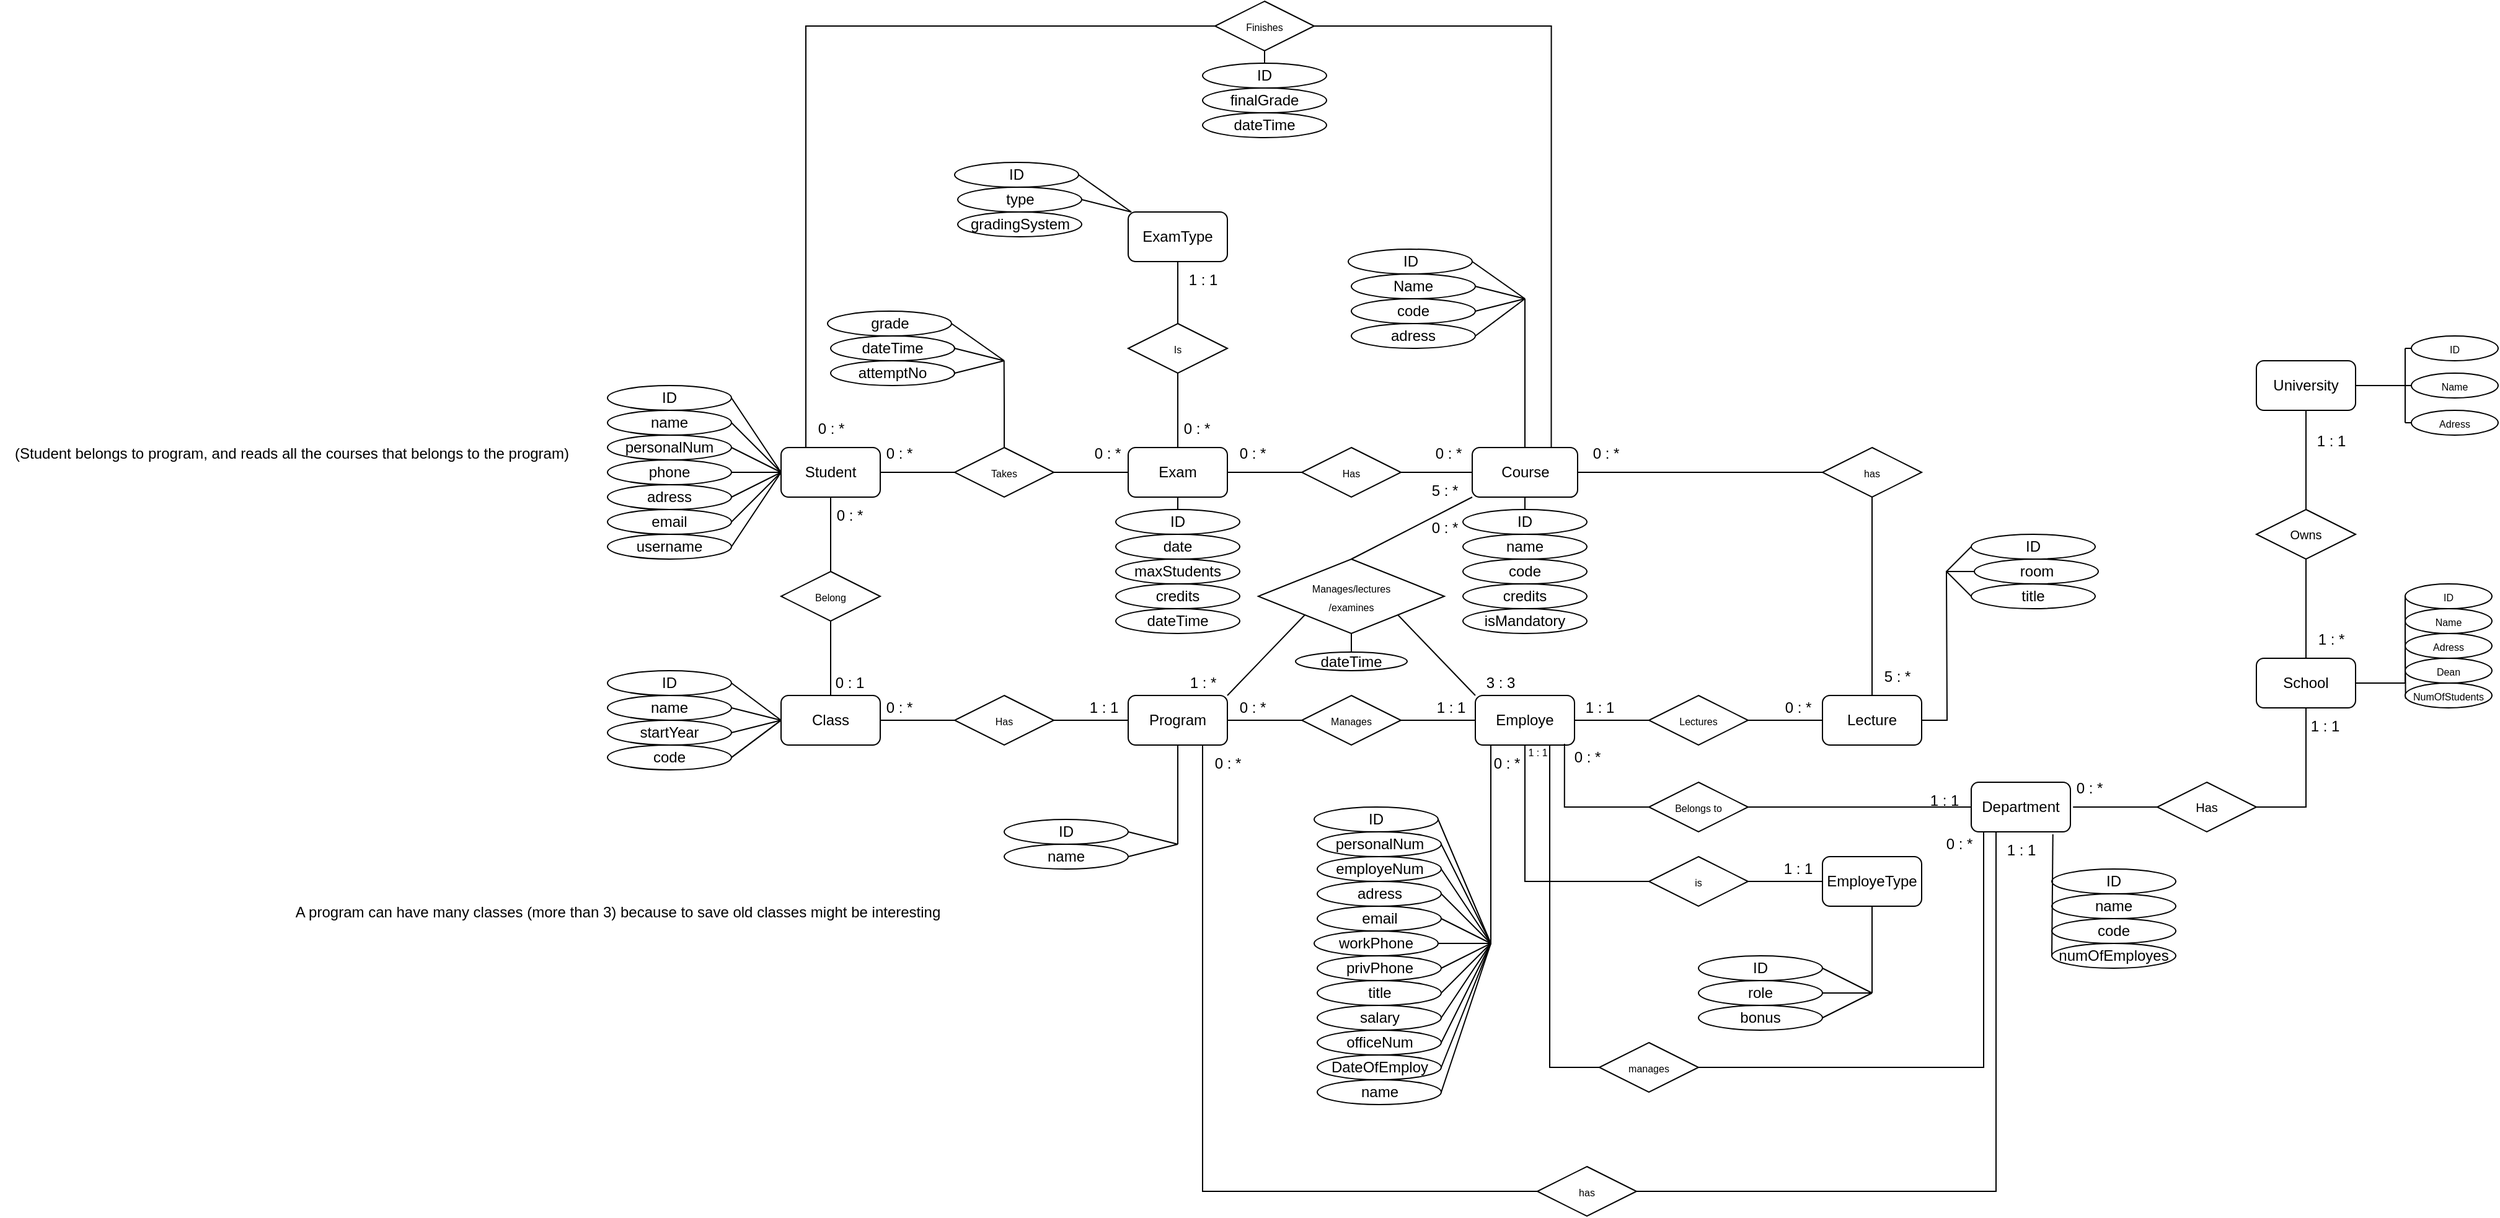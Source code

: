 <mxfile version="23.0.2" type="github">
  <diagram name="Page-1" id="-8_jqryATw5m6fWF47L4">
    <mxGraphModel dx="2572" dy="-146" grid="1" gridSize="10" guides="1" tooltips="1" connect="1" arrows="1" fold="1" page="1" pageScale="1" pageWidth="850" pageHeight="1100" math="0" shadow="0">
      <root>
        <mxCell id="0" />
        <mxCell id="1" parent="0" />
        <mxCell id="Y5XBHcVY--v5jfcp_6XE-306" style="edgeStyle=orthogonalEdgeStyle;rounded=0;orthogonalLoop=1;jettySize=auto;html=1;entryX=1;entryY=0.5;entryDx=0;entryDy=0;endArrow=none;endFill=0;" parent="1" source="B3pZKYcBKJ9FjqB-BN67-119" target="Y5XBHcVY--v5jfcp_6XE-304" edge="1">
          <mxGeometry relative="1" as="geometry" />
        </mxCell>
        <mxCell id="B3pZKYcBKJ9FjqB-BN67-119" value="School" style="rounded=1;whiteSpace=wrap;html=1;" parent="1" vertex="1">
          <mxGeometry x="1150" y="2010" width="80" height="40" as="geometry" />
        </mxCell>
        <mxCell id="B3pZKYcBKJ9FjqB-BN67-120" value="University" style="rounded=1;whiteSpace=wrap;html=1;" parent="1" vertex="1">
          <mxGeometry x="1150" y="1770" width="80" height="40" as="geometry" />
        </mxCell>
        <mxCell id="B3pZKYcBKJ9FjqB-BN67-121" style="edgeStyle=orthogonalEdgeStyle;rounded=0;orthogonalLoop=1;jettySize=auto;html=1;exitX=0.5;exitY=0;exitDx=0;exitDy=0;entryX=0.5;entryY=1;entryDx=0;entryDy=0;endArrow=none;endFill=0;" parent="1" source="B3pZKYcBKJ9FjqB-BN67-139" target="B3pZKYcBKJ9FjqB-BN67-120" edge="1">
          <mxGeometry relative="1" as="geometry">
            <mxPoint x="1190" y="1901.25" as="sourcePoint" />
          </mxGeometry>
        </mxCell>
        <mxCell id="B3pZKYcBKJ9FjqB-BN67-122" value="" style="endArrow=none;html=1;rounded=0;exitX=0.5;exitY=0;exitDx=0;exitDy=0;entryX=0.5;entryY=1;entryDx=0;entryDy=0;" parent="1" source="B3pZKYcBKJ9FjqB-BN67-119" target="B3pZKYcBKJ9FjqB-BN67-139" edge="1">
          <mxGeometry width="50" height="50" relative="1" as="geometry">
            <mxPoint x="1240" y="1930" as="sourcePoint" />
            <mxPoint x="1190" y="1953.75" as="targetPoint" />
          </mxGeometry>
        </mxCell>
        <mxCell id="B3pZKYcBKJ9FjqB-BN67-123" value="1 : *" style="text;html=1;align=center;verticalAlign=middle;resizable=0;points=[];autosize=1;strokeColor=none;fillColor=none;" parent="1" vertex="1">
          <mxGeometry x="1190" y="1980" width="40" height="30" as="geometry" />
        </mxCell>
        <mxCell id="B3pZKYcBKJ9FjqB-BN67-124" value="1 : 1" style="text;html=1;align=center;verticalAlign=middle;resizable=0;points=[];autosize=1;strokeColor=none;fillColor=none;" parent="1" vertex="1">
          <mxGeometry x="1185" y="1820" width="50" height="30" as="geometry" />
        </mxCell>
        <mxCell id="Y5XBHcVY--v5jfcp_6XE-103" value="" style="edgeStyle=orthogonalEdgeStyle;rounded=0;orthogonalLoop=1;jettySize=auto;html=1;endArrow=none;endFill=0;" parent="1" source="B3pZKYcBKJ9FjqB-BN67-127" target="B3pZKYcBKJ9FjqB-BN67-205" edge="1">
          <mxGeometry relative="1" as="geometry" />
        </mxCell>
        <mxCell id="Y5XBHcVY--v5jfcp_6XE-294" style="edgeStyle=orthogonalEdgeStyle;rounded=0;orthogonalLoop=1;jettySize=auto;html=1;exitX=0.25;exitY=1;exitDx=0;exitDy=0;entryX=0.75;entryY=1;entryDx=0;entryDy=0;endArrow=none;endFill=0;" parent="1" source="B3pZKYcBKJ9FjqB-BN67-127" target="B3pZKYcBKJ9FjqB-BN67-129" edge="1">
          <mxGeometry relative="1" as="geometry">
            <Array as="points">
              <mxPoint x="940" y="2440" />
              <mxPoint x="300" y="2440" />
            </Array>
          </mxGeometry>
        </mxCell>
        <mxCell id="B3pZKYcBKJ9FjqB-BN67-127" value="Department" style="rounded=1;whiteSpace=wrap;html=1;" parent="1" vertex="1">
          <mxGeometry x="920" y="2110" width="80" height="40" as="geometry" />
        </mxCell>
        <mxCell id="Y5XBHcVY--v5jfcp_6XE-3" value="" style="edgeStyle=orthogonalEdgeStyle;rounded=0;orthogonalLoop=1;jettySize=auto;html=1;endArrow=none;endFill=0;" parent="1" source="B3pZKYcBKJ9FjqB-BN67-129" target="B3pZKYcBKJ9FjqB-BN67-208" edge="1">
          <mxGeometry relative="1" as="geometry" />
        </mxCell>
        <mxCell id="B3pZKYcBKJ9FjqB-BN67-129" value="Program" style="rounded=1;whiteSpace=wrap;html=1;" parent="1" vertex="1">
          <mxGeometry x="240" y="2040" width="80" height="40" as="geometry" />
        </mxCell>
        <mxCell id="Y5XBHcVY--v5jfcp_6XE-16" style="edgeStyle=orthogonalEdgeStyle;rounded=0;orthogonalLoop=1;jettySize=auto;html=1;exitX=1;exitY=0.5;exitDx=0;exitDy=0;entryX=0;entryY=0.5;entryDx=0;entryDy=0;endArrow=none;endFill=0;" parent="1" source="B3pZKYcBKJ9FjqB-BN67-132" target="B3pZKYcBKJ9FjqB-BN67-212" edge="1">
          <mxGeometry relative="1" as="geometry" />
        </mxCell>
        <mxCell id="Y5XBHcVY--v5jfcp_6XE-19" value="" style="edgeStyle=orthogonalEdgeStyle;rounded=0;orthogonalLoop=1;jettySize=auto;html=1;endArrow=none;endFill=0;" parent="1" source="B3pZKYcBKJ9FjqB-BN67-132" target="B3pZKYcBKJ9FjqB-BN67-211" edge="1">
          <mxGeometry relative="1" as="geometry" />
        </mxCell>
        <mxCell id="Y5XBHcVY--v5jfcp_6XE-186" style="edgeStyle=orthogonalEdgeStyle;rounded=0;orthogonalLoop=1;jettySize=auto;html=1;endArrow=none;endFill=0;" parent="1" source="B3pZKYcBKJ9FjqB-BN67-132" edge="1">
          <mxGeometry relative="1" as="geometry">
            <mxPoint x="560" y="1720" as="targetPoint" />
          </mxGeometry>
        </mxCell>
        <mxCell id="B3pZKYcBKJ9FjqB-BN67-132" value="Course" style="rounded=1;whiteSpace=wrap;html=1;" parent="1" vertex="1">
          <mxGeometry x="517.5" y="1840" width="85" height="40" as="geometry" />
        </mxCell>
        <mxCell id="Y5XBHcVY--v5jfcp_6XE-1" value="" style="edgeStyle=orthogonalEdgeStyle;rounded=0;orthogonalLoop=1;jettySize=auto;html=1;endArrow=none;endFill=0;" parent="1" source="B3pZKYcBKJ9FjqB-BN67-133" target="B3pZKYcBKJ9FjqB-BN67-206" edge="1">
          <mxGeometry relative="1" as="geometry" />
        </mxCell>
        <mxCell id="Y5XBHcVY--v5jfcp_6XE-14" value="" style="edgeStyle=orthogonalEdgeStyle;rounded=0;orthogonalLoop=1;jettySize=auto;html=1;endArrow=none;endFill=0;" parent="1" source="B3pZKYcBKJ9FjqB-BN67-133" target="B3pZKYcBKJ9FjqB-BN67-209" edge="1">
          <mxGeometry relative="1" as="geometry" />
        </mxCell>
        <mxCell id="Y5XBHcVY--v5jfcp_6XE-286" style="edgeStyle=orthogonalEdgeStyle;rounded=0;orthogonalLoop=1;jettySize=auto;html=1;exitX=0.5;exitY=1;exitDx=0;exitDy=0;entryX=0;entryY=0.5;entryDx=0;entryDy=0;endArrow=none;endFill=0;" parent="1" source="B3pZKYcBKJ9FjqB-BN67-133" target="Y5XBHcVY--v5jfcp_6XE-110" edge="1">
          <mxGeometry relative="1" as="geometry" />
        </mxCell>
        <mxCell id="iSVDr4xjdGh2VO9jQkVB-2" style="edgeStyle=orthogonalEdgeStyle;rounded=0;orthogonalLoop=1;jettySize=auto;html=1;exitX=0.75;exitY=1;exitDx=0;exitDy=0;entryX=0;entryY=0.5;entryDx=0;entryDy=0;endArrow=none;endFill=0;" parent="1" source="B3pZKYcBKJ9FjqB-BN67-133" target="iSVDr4xjdGh2VO9jQkVB-1" edge="1">
          <mxGeometry relative="1" as="geometry" />
        </mxCell>
        <mxCell id="B3pZKYcBKJ9FjqB-BN67-133" value="Employe" style="rounded=1;whiteSpace=wrap;html=1;" parent="1" vertex="1">
          <mxGeometry x="520" y="2040" width="80" height="40" as="geometry" />
        </mxCell>
        <mxCell id="B3pZKYcBKJ9FjqB-BN67-139" value="&lt;font style=&quot;font-size: 10px; font-weight: normal;&quot;&gt;Owns&lt;/font&gt;" style="rhombus;whiteSpace=wrap;html=1;fontStyle=1" parent="1" vertex="1">
          <mxGeometry x="1150" y="1890" width="80" height="40" as="geometry" />
        </mxCell>
        <mxCell id="Y5XBHcVY--v5jfcp_6XE-70" value="" style="edgeStyle=orthogonalEdgeStyle;rounded=0;orthogonalLoop=1;jettySize=auto;html=1;endArrow=none;endFill=0;" parent="1" source="B3pZKYcBKJ9FjqB-BN67-141" target="Y5XBHcVY--v5jfcp_6XE-69" edge="1">
          <mxGeometry relative="1" as="geometry" />
        </mxCell>
        <mxCell id="Y5XBHcVY--v5jfcp_6XE-223" style="edgeStyle=orthogonalEdgeStyle;rounded=0;orthogonalLoop=1;jettySize=auto;html=1;exitX=0.5;exitY=1;exitDx=0;exitDy=0;entryX=0.5;entryY=0;entryDx=0;entryDy=0;endArrow=none;endFill=0;" parent="1" source="B3pZKYcBKJ9FjqB-BN67-141" target="Y5XBHcVY--v5jfcp_6XE-211" edge="1">
          <mxGeometry relative="1" as="geometry" />
        </mxCell>
        <mxCell id="B3pZKYcBKJ9FjqB-BN67-141" value="Exam" style="rounded=1;whiteSpace=wrap;html=1;" parent="1" vertex="1">
          <mxGeometry x="240" y="1840" width="80" height="40" as="geometry" />
        </mxCell>
        <mxCell id="Y5XBHcVY--v5jfcp_6XE-8" value="" style="edgeStyle=orthogonalEdgeStyle;rounded=0;orthogonalLoop=1;jettySize=auto;html=1;endArrow=none;endFill=0;" parent="1" source="B3pZKYcBKJ9FjqB-BN67-144" target="B3pZKYcBKJ9FjqB-BN67-210" edge="1">
          <mxGeometry relative="1" as="geometry" />
        </mxCell>
        <mxCell id="Y5XBHcVY--v5jfcp_6XE-228" style="edgeStyle=orthogonalEdgeStyle;rounded=0;orthogonalLoop=1;jettySize=auto;html=1;exitX=0.25;exitY=0;exitDx=0;exitDy=0;entryX=0;entryY=0.5;entryDx=0;entryDy=0;endArrow=none;endFill=0;" parent="1" source="B3pZKYcBKJ9FjqB-BN67-144" target="Y5XBHcVY--v5jfcp_6XE-227" edge="1">
          <mxGeometry relative="1" as="geometry" />
        </mxCell>
        <mxCell id="B3pZKYcBKJ9FjqB-BN67-144" value="Student" style="rounded=1;whiteSpace=wrap;html=1;" parent="1" vertex="1">
          <mxGeometry x="-40" y="1840" width="80" height="40" as="geometry" />
        </mxCell>
        <mxCell id="B3pZKYcBKJ9FjqB-BN67-147" value="&lt;font style=&quot;font-size: 8px;&quot;&gt;ID&lt;/font&gt;" style="ellipse;whiteSpace=wrap;html=1;" parent="1" vertex="1">
          <mxGeometry x="1275" y="1750" width="70" height="20" as="geometry" />
        </mxCell>
        <mxCell id="B3pZKYcBKJ9FjqB-BN67-148" value="&lt;span style=&quot;font-size: 8px;&quot;&gt;Name&lt;/span&gt;" style="ellipse;whiteSpace=wrap;html=1;" parent="1" vertex="1">
          <mxGeometry x="1275" y="1780" width="70" height="20" as="geometry" />
        </mxCell>
        <mxCell id="B3pZKYcBKJ9FjqB-BN67-149" value="&lt;font style=&quot;font-size: 8px;&quot;&gt;Adress&lt;/font&gt;" style="ellipse;whiteSpace=wrap;html=1;" parent="1" vertex="1">
          <mxGeometry x="1275" y="1810" width="70" height="20" as="geometry" />
        </mxCell>
        <mxCell id="B3pZKYcBKJ9FjqB-BN67-150" value="" style="endArrow=none;html=1;rounded=0;exitX=1;exitY=0.5;exitDx=0;exitDy=0;" parent="1" source="B3pZKYcBKJ9FjqB-BN67-120" edge="1">
          <mxGeometry width="50" height="50" relative="1" as="geometry">
            <mxPoint x="1300" y="1820" as="sourcePoint" />
            <mxPoint x="1270" y="1790" as="targetPoint" />
          </mxGeometry>
        </mxCell>
        <mxCell id="B3pZKYcBKJ9FjqB-BN67-151" value="" style="endArrow=none;html=1;rounded=0;" parent="1" edge="1">
          <mxGeometry width="50" height="50" relative="1" as="geometry">
            <mxPoint x="1270" y="1760" as="sourcePoint" />
            <mxPoint x="1270" y="1790" as="targetPoint" />
          </mxGeometry>
        </mxCell>
        <mxCell id="B3pZKYcBKJ9FjqB-BN67-152" value="" style="endArrow=none;html=1;rounded=0;" parent="1" edge="1">
          <mxGeometry width="50" height="50" relative="1" as="geometry">
            <mxPoint x="1270" y="1790" as="sourcePoint" />
            <mxPoint x="1270" y="1820" as="targetPoint" />
          </mxGeometry>
        </mxCell>
        <mxCell id="B3pZKYcBKJ9FjqB-BN67-153" value="" style="endArrow=none;html=1;rounded=0;entryX=0;entryY=0.5;entryDx=0;entryDy=0;" parent="1" target="B3pZKYcBKJ9FjqB-BN67-149" edge="1">
          <mxGeometry width="50" height="50" relative="1" as="geometry">
            <mxPoint x="1270" y="1820" as="sourcePoint" />
            <mxPoint x="1340" y="1770" as="targetPoint" />
          </mxGeometry>
        </mxCell>
        <mxCell id="B3pZKYcBKJ9FjqB-BN67-154" value="" style="endArrow=none;html=1;rounded=0;" parent="1" edge="1">
          <mxGeometry width="50" height="50" relative="1" as="geometry">
            <mxPoint x="1270" y="1760" as="sourcePoint" />
            <mxPoint x="1270" y="1760" as="targetPoint" />
          </mxGeometry>
        </mxCell>
        <mxCell id="B3pZKYcBKJ9FjqB-BN67-155" value="" style="endArrow=none;html=1;rounded=0;entryX=0;entryY=0.5;entryDx=0;entryDy=0;" parent="1" target="B3pZKYcBKJ9FjqB-BN67-147" edge="1">
          <mxGeometry width="50" height="50" relative="1" as="geometry">
            <mxPoint x="1270" y="1760" as="sourcePoint" />
            <mxPoint x="1320" y="1770" as="targetPoint" />
          </mxGeometry>
        </mxCell>
        <mxCell id="B3pZKYcBKJ9FjqB-BN67-156" value="" style="endArrow=none;html=1;rounded=0;entryX=0;entryY=0.5;entryDx=0;entryDy=0;" parent="1" target="B3pZKYcBKJ9FjqB-BN67-148" edge="1">
          <mxGeometry width="50" height="50" relative="1" as="geometry">
            <mxPoint x="1270" y="1790" as="sourcePoint" />
            <mxPoint x="1320" y="1770" as="targetPoint" />
          </mxGeometry>
        </mxCell>
        <mxCell id="B3pZKYcBKJ9FjqB-BN67-157" value="&lt;font style=&quot;font-size: 8px;&quot;&gt;ID&lt;/font&gt;" style="ellipse;whiteSpace=wrap;html=1;" parent="1" vertex="1">
          <mxGeometry x="1270" y="1950" width="70" height="20" as="geometry" />
        </mxCell>
        <mxCell id="B3pZKYcBKJ9FjqB-BN67-158" value="&lt;span style=&quot;font-size: 8px;&quot;&gt;Name&lt;/span&gt;" style="ellipse;whiteSpace=wrap;html=1;" parent="1" vertex="1">
          <mxGeometry x="1270" y="1970" width="70" height="20" as="geometry" />
        </mxCell>
        <mxCell id="B3pZKYcBKJ9FjqB-BN67-159" value="&lt;font style=&quot;font-size: 8px;&quot;&gt;Adress&lt;/font&gt;" style="ellipse;whiteSpace=wrap;html=1;" parent="1" vertex="1">
          <mxGeometry x="1270" y="1990" width="70" height="20" as="geometry" />
        </mxCell>
        <mxCell id="B3pZKYcBKJ9FjqB-BN67-160" value="" style="endArrow=none;html=1;rounded=0;exitX=1;exitY=0.5;exitDx=0;exitDy=0;" parent="1" edge="1">
          <mxGeometry width="50" height="50" relative="1" as="geometry">
            <mxPoint x="1230" y="2030" as="sourcePoint" />
            <mxPoint x="1270" y="2030" as="targetPoint" />
          </mxGeometry>
        </mxCell>
        <mxCell id="B3pZKYcBKJ9FjqB-BN67-161" value="" style="endArrow=none;html=1;rounded=0;" parent="1" edge="1">
          <mxGeometry width="50" height="50" relative="1" as="geometry">
            <mxPoint x="1270" y="2000" as="sourcePoint" />
            <mxPoint x="1270" y="2030" as="targetPoint" />
          </mxGeometry>
        </mxCell>
        <mxCell id="B3pZKYcBKJ9FjqB-BN67-162" value="" style="endArrow=none;html=1;rounded=0;entryX=0;entryY=0.5;entryDx=0;entryDy=0;exitX=0.005;exitY=0.633;exitDx=0;exitDy=0;exitPerimeter=0;" parent="1" source="B3pZKYcBKJ9FjqB-BN67-167" target="B3pZKYcBKJ9FjqB-BN67-159" edge="1">
          <mxGeometry width="50" height="50" relative="1" as="geometry">
            <mxPoint x="1270" y="2060" as="sourcePoint" />
            <mxPoint x="1340" y="2010" as="targetPoint" />
          </mxGeometry>
        </mxCell>
        <mxCell id="B3pZKYcBKJ9FjqB-BN67-163" value="" style="endArrow=none;html=1;rounded=0;" parent="1" edge="1">
          <mxGeometry width="50" height="50" relative="1" as="geometry">
            <mxPoint x="1270" y="2000" as="sourcePoint" />
            <mxPoint x="1270" y="2000" as="targetPoint" />
          </mxGeometry>
        </mxCell>
        <mxCell id="B3pZKYcBKJ9FjqB-BN67-164" value="" style="endArrow=none;html=1;rounded=0;entryX=0;entryY=0.5;entryDx=0;entryDy=0;" parent="1" target="B3pZKYcBKJ9FjqB-BN67-157" edge="1">
          <mxGeometry width="50" height="50" relative="1" as="geometry">
            <mxPoint x="1270" y="2000" as="sourcePoint" />
            <mxPoint x="1320" y="2010" as="targetPoint" />
          </mxGeometry>
        </mxCell>
        <mxCell id="B3pZKYcBKJ9FjqB-BN67-165" value="" style="endArrow=none;html=1;rounded=0;entryX=0;entryY=0.5;entryDx=0;entryDy=0;" parent="1" target="B3pZKYcBKJ9FjqB-BN67-158" edge="1">
          <mxGeometry width="50" height="50" relative="1" as="geometry">
            <mxPoint x="1270" y="2030" as="sourcePoint" />
            <mxPoint x="1320" y="2010" as="targetPoint" />
          </mxGeometry>
        </mxCell>
        <mxCell id="B3pZKYcBKJ9FjqB-BN67-166" value="&lt;font style=&quot;font-size: 8px;&quot;&gt;Dean&lt;/font&gt;" style="ellipse;whiteSpace=wrap;html=1;" parent="1" vertex="1">
          <mxGeometry x="1270" y="2010" width="70" height="20" as="geometry" />
        </mxCell>
        <mxCell id="B3pZKYcBKJ9FjqB-BN67-167" value="&lt;span style=&quot;font-size: 8px;&quot;&gt;NumOfStudents&lt;/span&gt;" style="ellipse;whiteSpace=wrap;html=1;" parent="1" vertex="1">
          <mxGeometry x="1270" y="2030" width="70" height="20" as="geometry" />
        </mxCell>
        <mxCell id="Y5XBHcVY--v5jfcp_6XE-254" style="edgeStyle=orthogonalEdgeStyle;rounded=0;orthogonalLoop=1;jettySize=auto;html=1;endArrow=none;endFill=0;" parent="1" source="B3pZKYcBKJ9FjqB-BN67-169" edge="1">
          <mxGeometry relative="1" as="geometry">
            <mxPoint x="900" y="1940" as="targetPoint" />
          </mxGeometry>
        </mxCell>
        <mxCell id="B3pZKYcBKJ9FjqB-BN67-169" value="Lecture" style="rounded=1;whiteSpace=wrap;html=1;" parent="1" vertex="1">
          <mxGeometry x="800" y="2040" width="80" height="40" as="geometry" />
        </mxCell>
        <mxCell id="Y5XBHcVY--v5jfcp_6XE-7" value="" style="edgeStyle=orthogonalEdgeStyle;rounded=0;orthogonalLoop=1;jettySize=auto;html=1;endArrow=none;endFill=0;" parent="1" source="B3pZKYcBKJ9FjqB-BN67-170" target="Y5XBHcVY--v5jfcp_6XE-5" edge="1">
          <mxGeometry relative="1" as="geometry" />
        </mxCell>
        <mxCell id="B3pZKYcBKJ9FjqB-BN67-170" value="Class" style="rounded=1;whiteSpace=wrap;html=1;" parent="1" vertex="1">
          <mxGeometry x="-40" y="2040" width="80" height="40" as="geometry" />
        </mxCell>
        <mxCell id="B3pZKYcBKJ9FjqB-BN67-180" value="1 : 1" style="text;html=1;align=center;verticalAlign=middle;resizable=0;points=[];autosize=1;strokeColor=none;fillColor=none;" parent="1" vertex="1">
          <mxGeometry x="1180" y="2050" width="50" height="30" as="geometry" />
        </mxCell>
        <mxCell id="B3pZKYcBKJ9FjqB-BN67-205" value="&lt;span style=&quot;font-size: 8px;&quot;&gt;Belongs to&lt;/span&gt;" style="shape=rhombus;perimeter=rhombusPerimeter;whiteSpace=wrap;html=1;align=center;" parent="1" vertex="1">
          <mxGeometry x="660" y="2110" width="80" height="40" as="geometry" />
        </mxCell>
        <mxCell id="Y5XBHcVY--v5jfcp_6XE-2" value="" style="edgeStyle=orthogonalEdgeStyle;rounded=0;orthogonalLoop=1;jettySize=auto;html=1;endArrow=none;endFill=0;" parent="1" source="B3pZKYcBKJ9FjqB-BN67-206" target="B3pZKYcBKJ9FjqB-BN67-129" edge="1">
          <mxGeometry relative="1" as="geometry" />
        </mxCell>
        <mxCell id="B3pZKYcBKJ9FjqB-BN67-206" value="&lt;font style=&quot;font-size: 8px;&quot;&gt;Manages&lt;/font&gt;" style="shape=rhombus;perimeter=rhombusPerimeter;whiteSpace=wrap;html=1;align=center;" parent="1" vertex="1">
          <mxGeometry x="380" y="2040" width="80" height="40" as="geometry" />
        </mxCell>
        <mxCell id="TtAXIxGLM-oJ0pi1YdhD-5" style="edgeStyle=orthogonalEdgeStyle;rounded=0;orthogonalLoop=1;jettySize=auto;html=1;exitX=0.5;exitY=1;exitDx=0;exitDy=0;entryX=0.5;entryY=0;entryDx=0;entryDy=0;endArrow=none;endFill=0;" edge="1" parent="1" source="B3pZKYcBKJ9FjqB-BN67-207" target="TtAXIxGLM-oJ0pi1YdhD-4">
          <mxGeometry relative="1" as="geometry" />
        </mxCell>
        <mxCell id="B3pZKYcBKJ9FjqB-BN67-207" value="&lt;span style=&quot;font-size: 8px;&quot;&gt;Manages/lectures&lt;br&gt;/examines&lt;br&gt;&lt;/span&gt;" style="shape=rhombus;perimeter=rhombusPerimeter;whiteSpace=wrap;html=1;align=center;" parent="1" vertex="1">
          <mxGeometry x="345" y="1930" width="150" height="60" as="geometry" />
        </mxCell>
        <mxCell id="Y5XBHcVY--v5jfcp_6XE-4" value="" style="edgeStyle=orthogonalEdgeStyle;rounded=0;orthogonalLoop=1;jettySize=auto;html=1;endArrow=none;endFill=0;" parent="1" source="B3pZKYcBKJ9FjqB-BN67-208" target="B3pZKYcBKJ9FjqB-BN67-170" edge="1">
          <mxGeometry relative="1" as="geometry" />
        </mxCell>
        <mxCell id="B3pZKYcBKJ9FjqB-BN67-208" value="&lt;span style=&quot;font-size: 8px;&quot;&gt;Has&lt;/span&gt;" style="shape=rhombus;perimeter=rhombusPerimeter;whiteSpace=wrap;html=1;align=center;" parent="1" vertex="1">
          <mxGeometry x="100" y="2040" width="80" height="40" as="geometry" />
        </mxCell>
        <mxCell id="Y5XBHcVY--v5jfcp_6XE-15" value="" style="edgeStyle=orthogonalEdgeStyle;rounded=0;orthogonalLoop=1;jettySize=auto;html=1;endArrow=none;endFill=0;" parent="1" source="B3pZKYcBKJ9FjqB-BN67-209" target="B3pZKYcBKJ9FjqB-BN67-169" edge="1">
          <mxGeometry relative="1" as="geometry" />
        </mxCell>
        <mxCell id="B3pZKYcBKJ9FjqB-BN67-209" value="&lt;font style=&quot;font-size: 8px;&quot;&gt;Lectures&lt;/font&gt;" style="shape=rhombus;perimeter=rhombusPerimeter;whiteSpace=wrap;html=1;align=center;" parent="1" vertex="1">
          <mxGeometry x="660" y="2040" width="80" height="40" as="geometry" />
        </mxCell>
        <mxCell id="Y5XBHcVY--v5jfcp_6XE-9" value="" style="edgeStyle=orthogonalEdgeStyle;rounded=0;orthogonalLoop=1;jettySize=auto;html=1;endArrow=none;endFill=0;" parent="1" source="B3pZKYcBKJ9FjqB-BN67-210" target="B3pZKYcBKJ9FjqB-BN67-141" edge="1">
          <mxGeometry relative="1" as="geometry" />
        </mxCell>
        <mxCell id="Y5XBHcVY--v5jfcp_6XE-222" style="edgeStyle=orthogonalEdgeStyle;rounded=0;orthogonalLoop=1;jettySize=auto;html=1;exitX=0.5;exitY=0;exitDx=0;exitDy=0;endArrow=none;endFill=0;" parent="1" source="B3pZKYcBKJ9FjqB-BN67-210" edge="1">
          <mxGeometry relative="1" as="geometry">
            <mxPoint x="139.857" y="1770" as="targetPoint" />
          </mxGeometry>
        </mxCell>
        <mxCell id="B3pZKYcBKJ9FjqB-BN67-210" value="&lt;span style=&quot;font-size: 8px;&quot;&gt;Takes&lt;/span&gt;" style="shape=rhombus;perimeter=rhombusPerimeter;whiteSpace=wrap;html=1;align=center;" parent="1" vertex="1">
          <mxGeometry x="100" y="1840" width="80" height="40" as="geometry" />
        </mxCell>
        <mxCell id="Y5XBHcVY--v5jfcp_6XE-20" value="" style="edgeStyle=orthogonalEdgeStyle;rounded=0;orthogonalLoop=1;jettySize=auto;html=1;endArrow=none;endFill=0;" parent="1" source="B3pZKYcBKJ9FjqB-BN67-211" target="B3pZKYcBKJ9FjqB-BN67-141" edge="1">
          <mxGeometry relative="1" as="geometry" />
        </mxCell>
        <mxCell id="B3pZKYcBKJ9FjqB-BN67-211" value="&lt;font style=&quot;font-size: 8px;&quot;&gt;Has&lt;/font&gt;" style="shape=rhombus;perimeter=rhombusPerimeter;whiteSpace=wrap;html=1;align=center;" parent="1" vertex="1">
          <mxGeometry x="380" y="1840" width="80" height="40" as="geometry" />
        </mxCell>
        <mxCell id="Y5XBHcVY--v5jfcp_6XE-17" style="edgeStyle=orthogonalEdgeStyle;rounded=0;orthogonalLoop=1;jettySize=auto;html=1;exitX=0.5;exitY=1;exitDx=0;exitDy=0;entryX=0.5;entryY=0;entryDx=0;entryDy=0;endArrow=none;endFill=0;" parent="1" source="B3pZKYcBKJ9FjqB-BN67-212" target="B3pZKYcBKJ9FjqB-BN67-169" edge="1">
          <mxGeometry relative="1" as="geometry" />
        </mxCell>
        <mxCell id="B3pZKYcBKJ9FjqB-BN67-212" value="&lt;font style=&quot;font-size: 8px;&quot;&gt;has&lt;/font&gt;" style="shape=rhombus;perimeter=rhombusPerimeter;whiteSpace=wrap;html=1;align=center;" parent="1" vertex="1">
          <mxGeometry x="800" y="1840" width="80" height="40" as="geometry" />
        </mxCell>
        <mxCell id="Y5XBHcVY--v5jfcp_6XE-6" value="" style="edgeStyle=orthogonalEdgeStyle;rounded=0;orthogonalLoop=1;jettySize=auto;html=1;endArrow=none;endFill=0;" parent="1" source="Y5XBHcVY--v5jfcp_6XE-5" target="B3pZKYcBKJ9FjqB-BN67-144" edge="1">
          <mxGeometry relative="1" as="geometry" />
        </mxCell>
        <mxCell id="Y5XBHcVY--v5jfcp_6XE-5" value="&lt;span style=&quot;font-size: 8px;&quot;&gt;Belong&lt;br&gt;&lt;/span&gt;" style="shape=rhombus;perimeter=rhombusPerimeter;whiteSpace=wrap;html=1;align=center;" parent="1" vertex="1">
          <mxGeometry x="-40" y="1940" width="80" height="40" as="geometry" />
        </mxCell>
        <mxCell id="Y5XBHcVY--v5jfcp_6XE-23" value="ID" style="ellipse;whiteSpace=wrap;html=1;align=center;" parent="1" vertex="1">
          <mxGeometry x="-180" y="1790" width="100" height="20" as="geometry" />
        </mxCell>
        <mxCell id="Y5XBHcVY--v5jfcp_6XE-24" value="name" style="ellipse;whiteSpace=wrap;html=1;align=center;" parent="1" vertex="1">
          <mxGeometry x="-180" y="1810" width="100" height="20" as="geometry" />
        </mxCell>
        <mxCell id="Y5XBHcVY--v5jfcp_6XE-25" value="personalNum" style="ellipse;whiteSpace=wrap;html=1;align=center;" parent="1" vertex="1">
          <mxGeometry x="-180" y="1830" width="100" height="20" as="geometry" />
        </mxCell>
        <mxCell id="Y5XBHcVY--v5jfcp_6XE-26" value="phone" style="ellipse;whiteSpace=wrap;html=1;align=center;" parent="1" vertex="1">
          <mxGeometry x="-180" y="1850" width="100" height="20" as="geometry" />
        </mxCell>
        <mxCell id="Y5XBHcVY--v5jfcp_6XE-27" value="" style="endArrow=none;html=1;rounded=0;exitX=1;exitY=0.5;exitDx=0;exitDy=0;" parent="1" source="Y5XBHcVY--v5jfcp_6XE-23" edge="1">
          <mxGeometry width="50" height="50" relative="1" as="geometry">
            <mxPoint x="-90" y="1910" as="sourcePoint" />
            <mxPoint x="-40" y="1860" as="targetPoint" />
          </mxGeometry>
        </mxCell>
        <mxCell id="Y5XBHcVY--v5jfcp_6XE-28" value="" style="endArrow=none;html=1;rounded=0;exitX=1;exitY=0.5;exitDx=0;exitDy=0;" parent="1" source="Y5XBHcVY--v5jfcp_6XE-24" edge="1">
          <mxGeometry width="50" height="50" relative="1" as="geometry">
            <mxPoint x="-90" y="1910" as="sourcePoint" />
            <mxPoint x="-40" y="1860" as="targetPoint" />
          </mxGeometry>
        </mxCell>
        <mxCell id="Y5XBHcVY--v5jfcp_6XE-29" value="" style="endArrow=none;html=1;rounded=0;exitX=1;exitY=0.5;exitDx=0;exitDy=0;" parent="1" source="Y5XBHcVY--v5jfcp_6XE-25" edge="1">
          <mxGeometry width="50" height="50" relative="1" as="geometry">
            <mxPoint x="-90" y="1910" as="sourcePoint" />
            <mxPoint x="-40" y="1860" as="targetPoint" />
          </mxGeometry>
        </mxCell>
        <mxCell id="Y5XBHcVY--v5jfcp_6XE-30" value="" style="endArrow=none;html=1;rounded=0;exitX=1;exitY=0.5;exitDx=0;exitDy=0;" parent="1" source="Y5XBHcVY--v5jfcp_6XE-26" edge="1">
          <mxGeometry width="50" height="50" relative="1" as="geometry">
            <mxPoint x="-90" y="1910" as="sourcePoint" />
            <mxPoint x="-40" y="1860" as="targetPoint" />
          </mxGeometry>
        </mxCell>
        <mxCell id="Y5XBHcVY--v5jfcp_6XE-31" value="adress" style="ellipse;whiteSpace=wrap;html=1;align=center;" parent="1" vertex="1">
          <mxGeometry x="-180" y="1870" width="100" height="20" as="geometry" />
        </mxCell>
        <mxCell id="Y5XBHcVY--v5jfcp_6XE-32" value="" style="endArrow=none;html=1;rounded=0;exitX=1;exitY=0.5;exitDx=0;exitDy=0;" parent="1" source="Y5XBHcVY--v5jfcp_6XE-31" edge="1">
          <mxGeometry width="50" height="50" relative="1" as="geometry">
            <mxPoint x="-90" y="1910" as="sourcePoint" />
            <mxPoint x="-40" y="1860" as="targetPoint" />
          </mxGeometry>
        </mxCell>
        <mxCell id="Y5XBHcVY--v5jfcp_6XE-33" value="email" style="ellipse;whiteSpace=wrap;html=1;align=center;" parent="1" vertex="1">
          <mxGeometry x="-180" y="1890" width="100" height="20" as="geometry" />
        </mxCell>
        <mxCell id="Y5XBHcVY--v5jfcp_6XE-34" value="username" style="ellipse;whiteSpace=wrap;html=1;align=center;" parent="1" vertex="1">
          <mxGeometry x="-180" y="1910" width="100" height="20" as="geometry" />
        </mxCell>
        <mxCell id="Y5XBHcVY--v5jfcp_6XE-35" value="" style="endArrow=none;html=1;rounded=0;exitX=1;exitY=0.5;exitDx=0;exitDy=0;" parent="1" source="Y5XBHcVY--v5jfcp_6XE-33" edge="1">
          <mxGeometry width="50" height="50" relative="1" as="geometry">
            <mxPoint x="-70" y="1910" as="sourcePoint" />
            <mxPoint x="-40" y="1860" as="targetPoint" />
          </mxGeometry>
        </mxCell>
        <mxCell id="Y5XBHcVY--v5jfcp_6XE-36" value="" style="endArrow=none;html=1;rounded=0;exitX=1;exitY=0.5;exitDx=0;exitDy=0;" parent="1" source="Y5XBHcVY--v5jfcp_6XE-34" edge="1">
          <mxGeometry width="50" height="50" relative="1" as="geometry">
            <mxPoint x="-90" y="1910" as="sourcePoint" />
            <mxPoint x="-40" y="1860" as="targetPoint" />
          </mxGeometry>
        </mxCell>
        <mxCell id="Y5XBHcVY--v5jfcp_6XE-39" value="ID" style="ellipse;whiteSpace=wrap;html=1;align=center;" parent="1" vertex="1">
          <mxGeometry x="-180" y="2020" width="100" height="20" as="geometry" />
        </mxCell>
        <mxCell id="Y5XBHcVY--v5jfcp_6XE-40" value="name" style="ellipse;whiteSpace=wrap;html=1;align=center;" parent="1" vertex="1">
          <mxGeometry x="-180" y="2040" width="100" height="20" as="geometry" />
        </mxCell>
        <mxCell id="Y5XBHcVY--v5jfcp_6XE-41" value="startYear" style="ellipse;whiteSpace=wrap;html=1;align=center;" parent="1" vertex="1">
          <mxGeometry x="-180" y="2060" width="100" height="20" as="geometry" />
        </mxCell>
        <mxCell id="Y5XBHcVY--v5jfcp_6XE-43" value="" style="endArrow=none;html=1;rounded=0;exitX=1;exitY=0.5;exitDx=0;exitDy=0;" parent="1" source="Y5XBHcVY--v5jfcp_6XE-39" edge="1">
          <mxGeometry width="50" height="50" relative="1" as="geometry">
            <mxPoint x="-90" y="2110" as="sourcePoint" />
            <mxPoint x="-40" y="2060" as="targetPoint" />
          </mxGeometry>
        </mxCell>
        <mxCell id="Y5XBHcVY--v5jfcp_6XE-44" value="" style="endArrow=none;html=1;rounded=0;exitX=1;exitY=0.5;exitDx=0;exitDy=0;" parent="1" source="Y5XBHcVY--v5jfcp_6XE-40" edge="1">
          <mxGeometry width="50" height="50" relative="1" as="geometry">
            <mxPoint x="-90" y="2110" as="sourcePoint" />
            <mxPoint x="-40" y="2060" as="targetPoint" />
          </mxGeometry>
        </mxCell>
        <mxCell id="Y5XBHcVY--v5jfcp_6XE-45" value="" style="endArrow=none;html=1;rounded=0;exitX=1;exitY=0.5;exitDx=0;exitDy=0;" parent="1" source="Y5XBHcVY--v5jfcp_6XE-41" edge="1">
          <mxGeometry width="50" height="50" relative="1" as="geometry">
            <mxPoint x="-90" y="2110" as="sourcePoint" />
            <mxPoint x="-40" y="2060" as="targetPoint" />
          </mxGeometry>
        </mxCell>
        <mxCell id="Y5XBHcVY--v5jfcp_6XE-54" value="ID" style="ellipse;whiteSpace=wrap;html=1;align=center;" parent="1" vertex="1">
          <mxGeometry x="140" y="2140" width="100" height="20" as="geometry" />
        </mxCell>
        <mxCell id="Y5XBHcVY--v5jfcp_6XE-55" value="name" style="ellipse;whiteSpace=wrap;html=1;align=center;" parent="1" vertex="1">
          <mxGeometry x="140" y="2160" width="100" height="20" as="geometry" />
        </mxCell>
        <mxCell id="Y5XBHcVY--v5jfcp_6XE-57" value="" style="endArrow=none;html=1;rounded=0;exitX=1;exitY=0.5;exitDx=0;exitDy=0;" parent="1" source="Y5XBHcVY--v5jfcp_6XE-54" edge="1">
          <mxGeometry width="50" height="50" relative="1" as="geometry">
            <mxPoint x="230" y="2210" as="sourcePoint" />
            <mxPoint x="280" y="2160" as="targetPoint" />
          </mxGeometry>
        </mxCell>
        <mxCell id="Y5XBHcVY--v5jfcp_6XE-58" value="" style="endArrow=none;html=1;rounded=0;exitX=1;exitY=0.5;exitDx=0;exitDy=0;" parent="1" source="Y5XBHcVY--v5jfcp_6XE-55" edge="1">
          <mxGeometry width="50" height="50" relative="1" as="geometry">
            <mxPoint x="230" y="2210" as="sourcePoint" />
            <mxPoint x="280" y="2160" as="targetPoint" />
          </mxGeometry>
        </mxCell>
        <mxCell id="Y5XBHcVY--v5jfcp_6XE-60" value="" style="endArrow=none;html=1;rounded=0;exitX=0.5;exitY=1;exitDx=0;exitDy=0;" parent="1" source="B3pZKYcBKJ9FjqB-BN67-129" edge="1">
          <mxGeometry width="50" height="50" relative="1" as="geometry">
            <mxPoint x="290" y="2050" as="sourcePoint" />
            <mxPoint x="280" y="2160" as="targetPoint" />
          </mxGeometry>
        </mxCell>
        <mxCell id="Y5XBHcVY--v5jfcp_6XE-63" value="" style="endArrow=none;html=1;rounded=0;exitX=1;exitY=0.5;exitDx=0;exitDy=0;" parent="1" edge="1">
          <mxGeometry width="50" height="50" relative="1" as="geometry">
            <mxPoint x="-80" y="2090" as="sourcePoint" />
            <mxPoint x="-40" y="2060" as="targetPoint" />
          </mxGeometry>
        </mxCell>
        <mxCell id="Y5XBHcVY--v5jfcp_6XE-66" value="code" style="ellipse;whiteSpace=wrap;html=1;align=center;" parent="1" vertex="1">
          <mxGeometry x="-180" y="2080" width="100" height="20" as="geometry" />
        </mxCell>
        <mxCell id="Y5XBHcVY--v5jfcp_6XE-67" value="" style="endArrow=none;html=1;rounded=0;exitX=1;exitY=0.5;exitDx=0;exitDy=0;entryX=0;entryY=0.5;entryDx=0;entryDy=0;" parent="1" source="Y5XBHcVY--v5jfcp_6XE-66" target="B3pZKYcBKJ9FjqB-BN67-170" edge="1">
          <mxGeometry width="50" height="50" relative="1" as="geometry">
            <mxPoint x="-90" y="2130" as="sourcePoint" />
            <mxPoint x="-40" y="2080" as="targetPoint" />
          </mxGeometry>
        </mxCell>
        <mxCell id="Y5XBHcVY--v5jfcp_6XE-68" value="ExamType" style="rounded=1;whiteSpace=wrap;html=1;" parent="1" vertex="1">
          <mxGeometry x="240" y="1650" width="80" height="40" as="geometry" />
        </mxCell>
        <mxCell id="Y5XBHcVY--v5jfcp_6XE-71" value="" style="edgeStyle=orthogonalEdgeStyle;rounded=0;orthogonalLoop=1;jettySize=auto;html=1;endArrow=none;endFill=0;" parent="1" source="Y5XBHcVY--v5jfcp_6XE-69" target="Y5XBHcVY--v5jfcp_6XE-68" edge="1">
          <mxGeometry relative="1" as="geometry" />
        </mxCell>
        <mxCell id="Y5XBHcVY--v5jfcp_6XE-69" value="&lt;font style=&quot;font-size: 8px;&quot;&gt;Is&lt;/font&gt;" style="shape=rhombus;perimeter=rhombusPerimeter;whiteSpace=wrap;html=1;align=center;" parent="1" vertex="1">
          <mxGeometry x="240" y="1740" width="80" height="40" as="geometry" />
        </mxCell>
        <mxCell id="Y5XBHcVY--v5jfcp_6XE-77" value="ID" style="ellipse;whiteSpace=wrap;html=1;align=center;" parent="1" vertex="1">
          <mxGeometry x="390" y="2130" width="100" height="20" as="geometry" />
        </mxCell>
        <mxCell id="Y5XBHcVY--v5jfcp_6XE-78" value="name" style="ellipse;whiteSpace=wrap;html=1;align=center;" parent="1" vertex="1">
          <mxGeometry x="392.5" y="2350" width="100" height="20" as="geometry" />
        </mxCell>
        <mxCell id="Y5XBHcVY--v5jfcp_6XE-79" value="personalNum" style="ellipse;whiteSpace=wrap;html=1;align=center;" parent="1" vertex="1">
          <mxGeometry x="392.5" y="2150" width="100" height="20" as="geometry" />
        </mxCell>
        <mxCell id="Y5XBHcVY--v5jfcp_6XE-80" value="workPhone" style="ellipse;whiteSpace=wrap;html=1;align=center;" parent="1" vertex="1">
          <mxGeometry x="390" y="2230" width="100" height="20" as="geometry" />
        </mxCell>
        <mxCell id="Y5XBHcVY--v5jfcp_6XE-81" value="" style="endArrow=none;html=1;rounded=0;exitX=1;exitY=0.5;exitDx=0;exitDy=0;" parent="1" source="Y5XBHcVY--v5jfcp_6XE-77" edge="1">
          <mxGeometry width="50" height="50" relative="1" as="geometry">
            <mxPoint x="482.5" y="2290" as="sourcePoint" />
            <mxPoint x="532.5" y="2240" as="targetPoint" />
          </mxGeometry>
        </mxCell>
        <mxCell id="Y5XBHcVY--v5jfcp_6XE-82" value="" style="endArrow=none;html=1;rounded=0;exitX=1;exitY=0.5;exitDx=0;exitDy=0;" parent="1" source="Y5XBHcVY--v5jfcp_6XE-78" edge="1">
          <mxGeometry width="50" height="50" relative="1" as="geometry">
            <mxPoint x="482.5" y="2290" as="sourcePoint" />
            <mxPoint x="532.5" y="2240" as="targetPoint" />
          </mxGeometry>
        </mxCell>
        <mxCell id="Y5XBHcVY--v5jfcp_6XE-83" value="" style="endArrow=none;html=1;rounded=0;exitX=1;exitY=0.5;exitDx=0;exitDy=0;" parent="1" source="Y5XBHcVY--v5jfcp_6XE-79" edge="1">
          <mxGeometry width="50" height="50" relative="1" as="geometry">
            <mxPoint x="482.5" y="2290" as="sourcePoint" />
            <mxPoint x="532.5" y="2240" as="targetPoint" />
          </mxGeometry>
        </mxCell>
        <mxCell id="Y5XBHcVY--v5jfcp_6XE-84" value="" style="endArrow=none;html=1;rounded=0;exitX=1;exitY=0.5;exitDx=0;exitDy=0;" parent="1" source="Y5XBHcVY--v5jfcp_6XE-80" edge="1">
          <mxGeometry width="50" height="50" relative="1" as="geometry">
            <mxPoint x="482.5" y="2290" as="sourcePoint" />
            <mxPoint x="532.5" y="2240" as="targetPoint" />
          </mxGeometry>
        </mxCell>
        <mxCell id="Y5XBHcVY--v5jfcp_6XE-85" value="adress" style="ellipse;whiteSpace=wrap;html=1;align=center;" parent="1" vertex="1">
          <mxGeometry x="392.5" y="2190" width="100" height="20" as="geometry" />
        </mxCell>
        <mxCell id="Y5XBHcVY--v5jfcp_6XE-86" value="" style="endArrow=none;html=1;rounded=0;exitX=1;exitY=0.5;exitDx=0;exitDy=0;" parent="1" source="Y5XBHcVY--v5jfcp_6XE-85" edge="1">
          <mxGeometry width="50" height="50" relative="1" as="geometry">
            <mxPoint x="482.5" y="2290" as="sourcePoint" />
            <mxPoint x="532.5" y="2240" as="targetPoint" />
          </mxGeometry>
        </mxCell>
        <mxCell id="Y5XBHcVY--v5jfcp_6XE-87" value="email" style="ellipse;whiteSpace=wrap;html=1;align=center;" parent="1" vertex="1">
          <mxGeometry x="392.5" y="2210" width="100" height="20" as="geometry" />
        </mxCell>
        <mxCell id="Y5XBHcVY--v5jfcp_6XE-88" value="salary" style="ellipse;whiteSpace=wrap;html=1;align=center;" parent="1" vertex="1">
          <mxGeometry x="392.5" y="2290" width="100" height="20" as="geometry" />
        </mxCell>
        <mxCell id="Y5XBHcVY--v5jfcp_6XE-89" value="" style="endArrow=none;html=1;rounded=0;exitX=1;exitY=0.5;exitDx=0;exitDy=0;" parent="1" source="Y5XBHcVY--v5jfcp_6XE-87" edge="1">
          <mxGeometry width="50" height="50" relative="1" as="geometry">
            <mxPoint x="502.5" y="2290" as="sourcePoint" />
            <mxPoint x="532.5" y="2240" as="targetPoint" />
          </mxGeometry>
        </mxCell>
        <mxCell id="Y5XBHcVY--v5jfcp_6XE-90" value="" style="endArrow=none;html=1;rounded=0;exitX=1;exitY=0.5;exitDx=0;exitDy=0;" parent="1" source="Y5XBHcVY--v5jfcp_6XE-88" edge="1">
          <mxGeometry width="50" height="50" relative="1" as="geometry">
            <mxPoint x="482.5" y="2290" as="sourcePoint" />
            <mxPoint x="532.5" y="2240" as="targetPoint" />
          </mxGeometry>
        </mxCell>
        <mxCell id="Y5XBHcVY--v5jfcp_6XE-91" value="" style="endArrow=none;html=1;rounded=0;" parent="1" edge="1">
          <mxGeometry width="50" height="50" relative="1" as="geometry">
            <mxPoint x="532.5" y="2240" as="sourcePoint" />
            <mxPoint x="532.5" y="2080" as="targetPoint" />
          </mxGeometry>
        </mxCell>
        <mxCell id="Y5XBHcVY--v5jfcp_6XE-92" value="employeNum" style="ellipse;whiteSpace=wrap;html=1;align=center;" parent="1" vertex="1">
          <mxGeometry x="392.5" y="2170" width="100" height="20" as="geometry" />
        </mxCell>
        <mxCell id="Y5XBHcVY--v5jfcp_6XE-93" value="" style="endArrow=none;html=1;rounded=0;exitX=1;exitY=0.5;exitDx=0;exitDy=0;" parent="1" source="Y5XBHcVY--v5jfcp_6XE-92" edge="1">
          <mxGeometry width="50" height="50" relative="1" as="geometry">
            <mxPoint x="482.5" y="2290" as="sourcePoint" />
            <mxPoint x="532.5" y="2240" as="targetPoint" />
          </mxGeometry>
        </mxCell>
        <mxCell id="Y5XBHcVY--v5jfcp_6XE-94" value="privPhone" style="ellipse;whiteSpace=wrap;html=1;align=center;" parent="1" vertex="1">
          <mxGeometry x="392.5" y="2250" width="100" height="20" as="geometry" />
        </mxCell>
        <mxCell id="Y5XBHcVY--v5jfcp_6XE-95" value="title" style="ellipse;whiteSpace=wrap;html=1;align=center;" parent="1" vertex="1">
          <mxGeometry x="392.5" y="2270" width="100" height="20" as="geometry" />
        </mxCell>
        <mxCell id="Y5XBHcVY--v5jfcp_6XE-96" value="" style="endArrow=none;html=1;rounded=0;exitX=1;exitY=0.5;exitDx=0;exitDy=0;" parent="1" source="Y5XBHcVY--v5jfcp_6XE-95" edge="1">
          <mxGeometry width="50" height="50" relative="1" as="geometry">
            <mxPoint x="502.5" y="2300" as="sourcePoint" />
            <mxPoint x="532.5" y="2240" as="targetPoint" />
          </mxGeometry>
        </mxCell>
        <mxCell id="Y5XBHcVY--v5jfcp_6XE-97" value="" style="endArrow=none;html=1;rounded=0;exitX=1;exitY=0.5;exitDx=0;exitDy=0;" parent="1" source="Y5XBHcVY--v5jfcp_6XE-94" edge="1">
          <mxGeometry width="50" height="50" relative="1" as="geometry">
            <mxPoint x="502.5" y="2270" as="sourcePoint" />
            <mxPoint x="532.5" y="2240" as="targetPoint" />
          </mxGeometry>
        </mxCell>
        <mxCell id="Y5XBHcVY--v5jfcp_6XE-98" value="DateOfEmploy" style="ellipse;whiteSpace=wrap;html=1;align=center;" parent="1" vertex="1">
          <mxGeometry x="392.5" y="2330" width="100" height="20" as="geometry" />
        </mxCell>
        <mxCell id="Y5XBHcVY--v5jfcp_6XE-99" value="" style="endArrow=none;html=1;rounded=0;exitX=1;exitY=0.5;exitDx=0;exitDy=0;" parent="1" source="Y5XBHcVY--v5jfcp_6XE-98" edge="1">
          <mxGeometry width="50" height="50" relative="1" as="geometry">
            <mxPoint x="502.5" y="2290" as="sourcePoint" />
            <mxPoint x="532.5" y="2240" as="targetPoint" />
          </mxGeometry>
        </mxCell>
        <mxCell id="Y5XBHcVY--v5jfcp_6XE-100" value="officeNum" style="ellipse;whiteSpace=wrap;html=1;align=center;" parent="1" vertex="1">
          <mxGeometry x="392.5" y="2310" width="100" height="20" as="geometry" />
        </mxCell>
        <mxCell id="Y5XBHcVY--v5jfcp_6XE-101" value="" style="endArrow=none;html=1;rounded=0;exitX=1;exitY=0.5;exitDx=0;exitDy=0;" parent="1" source="Y5XBHcVY--v5jfcp_6XE-100" edge="1">
          <mxGeometry width="50" height="50" relative="1" as="geometry">
            <mxPoint x="492.5" y="2380" as="sourcePoint" />
            <mxPoint x="532.5" y="2240" as="targetPoint" />
          </mxGeometry>
        </mxCell>
        <mxCell id="Y5XBHcVY--v5jfcp_6XE-107" style="edgeStyle=orthogonalEdgeStyle;rounded=0;orthogonalLoop=1;jettySize=auto;html=1;exitX=0;exitY=0.5;exitDx=0;exitDy=0;entryX=0.899;entryY=0.974;entryDx=0;entryDy=0;entryPerimeter=0;endArrow=none;endFill=0;" parent="1" source="B3pZKYcBKJ9FjqB-BN67-205" target="B3pZKYcBKJ9FjqB-BN67-133" edge="1">
          <mxGeometry relative="1" as="geometry" />
        </mxCell>
        <mxCell id="Y5XBHcVY--v5jfcp_6XE-109" value="EmployeType" style="rounded=1;whiteSpace=wrap;html=1;" parent="1" vertex="1">
          <mxGeometry x="800" y="2170" width="80" height="40" as="geometry" />
        </mxCell>
        <mxCell id="Y5XBHcVY--v5jfcp_6XE-113" value="" style="edgeStyle=orthogonalEdgeStyle;rounded=0;orthogonalLoop=1;jettySize=auto;html=1;endArrow=none;endFill=0;" parent="1" source="Y5XBHcVY--v5jfcp_6XE-110" target="Y5XBHcVY--v5jfcp_6XE-109" edge="1">
          <mxGeometry relative="1" as="geometry" />
        </mxCell>
        <mxCell id="Y5XBHcVY--v5jfcp_6XE-110" value="&lt;span style=&quot;font-size: 8px;&quot;&gt;is&lt;/span&gt;" style="shape=rhombus;perimeter=rhombusPerimeter;whiteSpace=wrap;html=1;align=center;" parent="1" vertex="1">
          <mxGeometry x="660" y="2170" width="80" height="40" as="geometry" />
        </mxCell>
        <mxCell id="Y5XBHcVY--v5jfcp_6XE-114" value="ID" style="ellipse;whiteSpace=wrap;html=1;align=center;" parent="1" vertex="1">
          <mxGeometry x="700" y="2250" width="100" height="20" as="geometry" />
        </mxCell>
        <mxCell id="Y5XBHcVY--v5jfcp_6XE-115" value="role" style="ellipse;whiteSpace=wrap;html=1;align=center;" parent="1" vertex="1">
          <mxGeometry x="700" y="2270" width="100" height="20" as="geometry" />
        </mxCell>
        <mxCell id="Y5XBHcVY--v5jfcp_6XE-116" value="bonus" style="ellipse;whiteSpace=wrap;html=1;align=center;" parent="1" vertex="1">
          <mxGeometry x="700" y="2290" width="100" height="20" as="geometry" />
        </mxCell>
        <mxCell id="Y5XBHcVY--v5jfcp_6XE-117" value="" style="endArrow=none;html=1;rounded=0;exitX=1;exitY=0.5;exitDx=0;exitDy=0;" parent="1" source="Y5XBHcVY--v5jfcp_6XE-114" edge="1">
          <mxGeometry width="50" height="50" relative="1" as="geometry">
            <mxPoint x="790" y="2330" as="sourcePoint" />
            <mxPoint x="840" y="2280" as="targetPoint" />
          </mxGeometry>
        </mxCell>
        <mxCell id="Y5XBHcVY--v5jfcp_6XE-118" value="" style="endArrow=none;html=1;rounded=0;exitX=1;exitY=0.5;exitDx=0;exitDy=0;" parent="1" source="Y5XBHcVY--v5jfcp_6XE-115" edge="1">
          <mxGeometry width="50" height="50" relative="1" as="geometry">
            <mxPoint x="790" y="2330" as="sourcePoint" />
            <mxPoint x="840" y="2280" as="targetPoint" />
          </mxGeometry>
        </mxCell>
        <mxCell id="Y5XBHcVY--v5jfcp_6XE-119" value="" style="endArrow=none;html=1;rounded=0;exitX=1;exitY=0.5;exitDx=0;exitDy=0;" parent="1" source="Y5XBHcVY--v5jfcp_6XE-116" edge="1">
          <mxGeometry width="50" height="50" relative="1" as="geometry">
            <mxPoint x="790" y="2330" as="sourcePoint" />
            <mxPoint x="840" y="2280" as="targetPoint" />
          </mxGeometry>
        </mxCell>
        <mxCell id="Y5XBHcVY--v5jfcp_6XE-124" value="" style="endArrow=none;html=1;rounded=0;" parent="1" edge="1">
          <mxGeometry width="50" height="50" relative="1" as="geometry">
            <mxPoint x="840" y="2280" as="sourcePoint" />
            <mxPoint x="840" y="2210" as="targetPoint" />
          </mxGeometry>
        </mxCell>
        <mxCell id="Y5XBHcVY--v5jfcp_6XE-153" value="ID" style="ellipse;whiteSpace=wrap;html=1;align=center;" parent="1" vertex="1">
          <mxGeometry x="417.5" y="1680" width="100" height="20" as="geometry" />
        </mxCell>
        <mxCell id="Y5XBHcVY--v5jfcp_6XE-155" value="Name" style="ellipse;whiteSpace=wrap;html=1;align=center;" parent="1" vertex="1">
          <mxGeometry x="420" y="1700" width="100" height="20" as="geometry" />
        </mxCell>
        <mxCell id="Y5XBHcVY--v5jfcp_6XE-157" value="" style="endArrow=none;html=1;rounded=0;exitX=1;exitY=0.5;exitDx=0;exitDy=0;" parent="1" source="Y5XBHcVY--v5jfcp_6XE-153" edge="1">
          <mxGeometry width="50" height="50" relative="1" as="geometry">
            <mxPoint x="510" y="1770" as="sourcePoint" />
            <mxPoint x="560" y="1720" as="targetPoint" />
          </mxGeometry>
        </mxCell>
        <mxCell id="Y5XBHcVY--v5jfcp_6XE-159" value="" style="endArrow=none;html=1;rounded=0;exitX=1;exitY=0.5;exitDx=0;exitDy=0;" parent="1" source="Y5XBHcVY--v5jfcp_6XE-155" edge="1">
          <mxGeometry width="50" height="50" relative="1" as="geometry">
            <mxPoint x="510" y="1770" as="sourcePoint" />
            <mxPoint x="560" y="1720" as="targetPoint" />
          </mxGeometry>
        </mxCell>
        <mxCell id="Y5XBHcVY--v5jfcp_6XE-161" value="adress" style="ellipse;whiteSpace=wrap;html=1;align=center;" parent="1" vertex="1">
          <mxGeometry x="420" y="1740" width="100" height="20" as="geometry" />
        </mxCell>
        <mxCell id="Y5XBHcVY--v5jfcp_6XE-167" value="code" style="ellipse;whiteSpace=wrap;html=1;align=center;" parent="1" vertex="1">
          <mxGeometry x="420" y="1720" width="100" height="20" as="geometry" />
        </mxCell>
        <mxCell id="Y5XBHcVY--v5jfcp_6XE-168" value="" style="endArrow=none;html=1;rounded=0;exitX=1;exitY=0.5;exitDx=0;exitDy=0;" parent="1" source="Y5XBHcVY--v5jfcp_6XE-167" edge="1">
          <mxGeometry width="50" height="50" relative="1" as="geometry">
            <mxPoint x="510" y="1770" as="sourcePoint" />
            <mxPoint x="560" y="1720" as="targetPoint" />
          </mxGeometry>
        </mxCell>
        <mxCell id="Y5XBHcVY--v5jfcp_6XE-178" value="" style="endArrow=none;html=1;rounded=0;exitX=1;exitY=0;exitDx=0;exitDy=0;entryX=0;entryY=1;entryDx=0;entryDy=0;endFill=0;" parent="1" source="B3pZKYcBKJ9FjqB-BN67-129" target="B3pZKYcBKJ9FjqB-BN67-207" edge="1">
          <mxGeometry width="50" height="50" relative="1" as="geometry">
            <mxPoint x="310" y="2040" as="sourcePoint" />
            <mxPoint x="400" y="1970" as="targetPoint" />
          </mxGeometry>
        </mxCell>
        <mxCell id="Y5XBHcVY--v5jfcp_6XE-184" value="" style="endArrow=none;html=1;rounded=0;exitX=1;exitY=0.5;exitDx=0;exitDy=0;" parent="1" source="Y5XBHcVY--v5jfcp_6XE-161" edge="1">
          <mxGeometry width="50" height="50" relative="1" as="geometry">
            <mxPoint x="520" y="1690" as="sourcePoint" />
            <mxPoint x="560" y="1720" as="targetPoint" />
          </mxGeometry>
        </mxCell>
        <mxCell id="Y5XBHcVY--v5jfcp_6XE-191" value="" style="endArrow=none;html=1;rounded=0;exitX=0;exitY=0;exitDx=0;exitDy=0;entryX=1;entryY=1;entryDx=0;entryDy=0;endFill=0;" parent="1" source="B3pZKYcBKJ9FjqB-BN67-133" target="B3pZKYcBKJ9FjqB-BN67-207" edge="1">
          <mxGeometry width="50" height="50" relative="1" as="geometry">
            <mxPoint x="440" y="2030" as="sourcePoint" />
            <mxPoint x="490" y="1980" as="targetPoint" />
          </mxGeometry>
        </mxCell>
        <mxCell id="Y5XBHcVY--v5jfcp_6XE-192" value="" style="endArrow=none;html=1;rounded=0;entryX=0;entryY=1;entryDx=0;entryDy=0;exitX=0.5;exitY=0;exitDx=0;exitDy=0;endFill=0;" parent="1" source="B3pZKYcBKJ9FjqB-BN67-207" target="B3pZKYcBKJ9FjqB-BN67-132" edge="1">
          <mxGeometry width="50" height="50" relative="1" as="geometry">
            <mxPoint x="510" y="1970" as="sourcePoint" />
            <mxPoint x="560" y="1920" as="targetPoint" />
          </mxGeometry>
        </mxCell>
        <mxCell id="Y5XBHcVY--v5jfcp_6XE-202" value="(Student belongs to program, and reads all the courses that belongs to the program)" style="text;html=1;align=center;verticalAlign=middle;resizable=0;points=[];autosize=1;strokeColor=none;fillColor=none;" parent="1" vertex="1">
          <mxGeometry x="-670" y="1830" width="470" height="30" as="geometry" />
        </mxCell>
        <mxCell id="Y5XBHcVY--v5jfcp_6XE-206" value="ID" style="ellipse;whiteSpace=wrap;html=1;align=center;" parent="1" vertex="1">
          <mxGeometry x="100" y="1610" width="100" height="20" as="geometry" />
        </mxCell>
        <mxCell id="Y5XBHcVY--v5jfcp_6XE-207" value="type" style="ellipse;whiteSpace=wrap;html=1;align=center;" parent="1" vertex="1">
          <mxGeometry x="102.5" y="1630" width="100" height="20" as="geometry" />
        </mxCell>
        <mxCell id="Y5XBHcVY--v5jfcp_6XE-208" value="" style="endArrow=none;html=1;rounded=0;exitX=1;exitY=0.5;exitDx=0;exitDy=0;" parent="1" source="Y5XBHcVY--v5jfcp_6XE-206" edge="1">
          <mxGeometry width="50" height="50" relative="1" as="geometry">
            <mxPoint x="192.5" y="1700" as="sourcePoint" />
            <mxPoint x="242.5" y="1650" as="targetPoint" />
          </mxGeometry>
        </mxCell>
        <mxCell id="Y5XBHcVY--v5jfcp_6XE-209" value="" style="endArrow=none;html=1;rounded=0;exitX=1;exitY=0.5;exitDx=0;exitDy=0;" parent="1" source="Y5XBHcVY--v5jfcp_6XE-207" edge="1">
          <mxGeometry width="50" height="50" relative="1" as="geometry">
            <mxPoint x="192.5" y="1700" as="sourcePoint" />
            <mxPoint x="242.5" y="1650" as="targetPoint" />
          </mxGeometry>
        </mxCell>
        <mxCell id="Y5XBHcVY--v5jfcp_6XE-211" value="ID" style="ellipse;whiteSpace=wrap;html=1;align=center;" parent="1" vertex="1">
          <mxGeometry x="230" y="1890" width="100" height="20" as="geometry" />
        </mxCell>
        <mxCell id="Y5XBHcVY--v5jfcp_6XE-214" value="grade" style="ellipse;whiteSpace=wrap;html=1;align=center;" parent="1" vertex="1">
          <mxGeometry x="-2.5" y="1730" width="100" height="20" as="geometry" />
        </mxCell>
        <mxCell id="Y5XBHcVY--v5jfcp_6XE-215" value="dateTime" style="ellipse;whiteSpace=wrap;html=1;align=center;" parent="1" vertex="1">
          <mxGeometry y="1750" width="100" height="20" as="geometry" />
        </mxCell>
        <mxCell id="Y5XBHcVY--v5jfcp_6XE-216" value="" style="endArrow=none;html=1;rounded=0;exitX=1;exitY=0.5;exitDx=0;exitDy=0;" parent="1" source="Y5XBHcVY--v5jfcp_6XE-214" edge="1">
          <mxGeometry width="50" height="50" relative="1" as="geometry">
            <mxPoint x="90" y="1820" as="sourcePoint" />
            <mxPoint x="140" y="1770" as="targetPoint" />
          </mxGeometry>
        </mxCell>
        <mxCell id="Y5XBHcVY--v5jfcp_6XE-217" value="" style="endArrow=none;html=1;rounded=0;exitX=1;exitY=0.5;exitDx=0;exitDy=0;" parent="1" source="Y5XBHcVY--v5jfcp_6XE-215" edge="1">
          <mxGeometry width="50" height="50" relative="1" as="geometry">
            <mxPoint x="90" y="1820" as="sourcePoint" />
            <mxPoint x="140" y="1770" as="targetPoint" />
          </mxGeometry>
        </mxCell>
        <mxCell id="Y5XBHcVY--v5jfcp_6XE-219" value="attemptNo" style="ellipse;whiteSpace=wrap;html=1;align=center;" parent="1" vertex="1">
          <mxGeometry y="1770" width="100" height="20" as="geometry" />
        </mxCell>
        <mxCell id="Y5XBHcVY--v5jfcp_6XE-220" value="" style="endArrow=none;html=1;rounded=0;exitX=1;exitY=0.5;exitDx=0;exitDy=0;" parent="1" source="Y5XBHcVY--v5jfcp_6XE-219" edge="1">
          <mxGeometry width="50" height="50" relative="1" as="geometry">
            <mxPoint x="90" y="1820" as="sourcePoint" />
            <mxPoint x="140" y="1770" as="targetPoint" />
          </mxGeometry>
        </mxCell>
        <mxCell id="Y5XBHcVY--v5jfcp_6XE-224" value="gradingSystem" style="ellipse;whiteSpace=wrap;html=1;align=center;" parent="1" vertex="1">
          <mxGeometry x="102.5" y="1650" width="100" height="20" as="geometry" />
        </mxCell>
        <mxCell id="Y5XBHcVY--v5jfcp_6XE-225" value="date" style="ellipse;whiteSpace=wrap;html=1;align=center;" parent="1" vertex="1">
          <mxGeometry x="230" y="1910" width="100" height="20" as="geometry" />
        </mxCell>
        <mxCell id="Y5XBHcVY--v5jfcp_6XE-226" value="maxStudents" style="ellipse;whiteSpace=wrap;html=1;align=center;" parent="1" vertex="1">
          <mxGeometry x="230" y="1930" width="100" height="20" as="geometry" />
        </mxCell>
        <mxCell id="Y5XBHcVY--v5jfcp_6XE-230" style="edgeStyle=orthogonalEdgeStyle;rounded=0;orthogonalLoop=1;jettySize=auto;html=1;exitX=1;exitY=0.5;exitDx=0;exitDy=0;entryX=0.75;entryY=0;entryDx=0;entryDy=0;endArrow=none;endFill=0;" parent="1" source="Y5XBHcVY--v5jfcp_6XE-227" target="B3pZKYcBKJ9FjqB-BN67-132" edge="1">
          <mxGeometry relative="1" as="geometry" />
        </mxCell>
        <mxCell id="Y5XBHcVY--v5jfcp_6XE-227" value="&lt;font style=&quot;font-size: 8px;&quot;&gt;Finishes&lt;/font&gt;" style="shape=rhombus;perimeter=rhombusPerimeter;whiteSpace=wrap;html=1;align=center;" parent="1" vertex="1">
          <mxGeometry x="310" y="1480" width="80" height="40" as="geometry" />
        </mxCell>
        <mxCell id="Y5XBHcVY--v5jfcp_6XE-231" style="edgeStyle=orthogonalEdgeStyle;rounded=0;orthogonalLoop=1;jettySize=auto;html=1;exitX=0.5;exitY=1;exitDx=0;exitDy=0;entryX=0.5;entryY=0;entryDx=0;entryDy=0;endArrow=none;endFill=0;" parent="1" target="Y5XBHcVY--v5jfcp_6XE-232" edge="1">
          <mxGeometry relative="1" as="geometry">
            <mxPoint x="350" y="1520" as="sourcePoint" />
          </mxGeometry>
        </mxCell>
        <mxCell id="Y5XBHcVY--v5jfcp_6XE-232" value="ID" style="ellipse;whiteSpace=wrap;html=1;align=center;" parent="1" vertex="1">
          <mxGeometry x="300" y="1530" width="100" height="20" as="geometry" />
        </mxCell>
        <mxCell id="Y5XBHcVY--v5jfcp_6XE-233" value="finalGrade" style="ellipse;whiteSpace=wrap;html=1;align=center;" parent="1" vertex="1">
          <mxGeometry x="300" y="1550" width="100" height="20" as="geometry" />
        </mxCell>
        <mxCell id="Y5XBHcVY--v5jfcp_6XE-243" style="edgeStyle=orthogonalEdgeStyle;rounded=0;orthogonalLoop=1;jettySize=auto;html=1;exitX=0.5;exitY=1;exitDx=0;exitDy=0;entryX=0.5;entryY=0;entryDx=0;entryDy=0;endArrow=none;endFill=0;" parent="1" target="Y5XBHcVY--v5jfcp_6XE-244" edge="1">
          <mxGeometry relative="1" as="geometry">
            <mxPoint x="560" y="1880" as="sourcePoint" />
          </mxGeometry>
        </mxCell>
        <mxCell id="Y5XBHcVY--v5jfcp_6XE-244" value="ID" style="ellipse;whiteSpace=wrap;html=1;align=center;" parent="1" vertex="1">
          <mxGeometry x="510" y="1890" width="100" height="20" as="geometry" />
        </mxCell>
        <mxCell id="Y5XBHcVY--v5jfcp_6XE-245" value="name" style="ellipse;whiteSpace=wrap;html=1;align=center;" parent="1" vertex="1">
          <mxGeometry x="510" y="1910" width="100" height="20" as="geometry" />
        </mxCell>
        <mxCell id="Y5XBHcVY--v5jfcp_6XE-246" value="code" style="ellipse;whiteSpace=wrap;html=1;align=center;" parent="1" vertex="1">
          <mxGeometry x="510" y="1930" width="100" height="20" as="geometry" />
        </mxCell>
        <mxCell id="Y5XBHcVY--v5jfcp_6XE-247" value="credits" style="ellipse;whiteSpace=wrap;html=1;align=center;" parent="1" vertex="1">
          <mxGeometry x="510" y="1950" width="100" height="20" as="geometry" />
        </mxCell>
        <mxCell id="Y5XBHcVY--v5jfcp_6XE-248" value="credits" style="ellipse;whiteSpace=wrap;html=1;align=center;" parent="1" vertex="1">
          <mxGeometry x="230" y="1950" width="100" height="20" as="geometry" />
        </mxCell>
        <mxCell id="Y5XBHcVY--v5jfcp_6XE-249" value="ID" style="ellipse;whiteSpace=wrap;html=1;align=center;" parent="1" vertex="1">
          <mxGeometry x="920" y="1910" width="100" height="20" as="geometry" />
        </mxCell>
        <mxCell id="Y5XBHcVY--v5jfcp_6XE-250" value="room" style="ellipse;whiteSpace=wrap;html=1;align=center;" parent="1" vertex="1">
          <mxGeometry x="922.5" y="1930" width="100" height="20" as="geometry" />
        </mxCell>
        <mxCell id="Y5XBHcVY--v5jfcp_6XE-257" value="" style="endArrow=none;html=1;rounded=0;exitX=0;exitY=0.5;exitDx=0;exitDy=0;" parent="1" source="Y5XBHcVY--v5jfcp_6XE-250" edge="1">
          <mxGeometry width="50" height="50" relative="1" as="geometry">
            <mxPoint x="922.5" y="1940" as="sourcePoint" />
            <mxPoint x="899.5" y="1940" as="targetPoint" />
          </mxGeometry>
        </mxCell>
        <mxCell id="Y5XBHcVY--v5jfcp_6XE-258" value="" style="endArrow=none;html=1;rounded=0;exitX=0;exitY=0.5;exitDx=0;exitDy=0;" parent="1" source="Y5XBHcVY--v5jfcp_6XE-249" edge="1">
          <mxGeometry width="50" height="50" relative="1" as="geometry">
            <mxPoint x="911.75" y="1910" as="sourcePoint" />
            <mxPoint x="900" y="1940" as="targetPoint" />
          </mxGeometry>
        </mxCell>
        <mxCell id="Y5XBHcVY--v5jfcp_6XE-259" value="0 : 1" style="text;html=1;align=center;verticalAlign=middle;resizable=0;points=[];autosize=1;strokeColor=none;fillColor=none;" parent="1" vertex="1">
          <mxGeometry x="-10" y="2015" width="50" height="30" as="geometry" />
        </mxCell>
        <mxCell id="Y5XBHcVY--v5jfcp_6XE-260" value="0 : *" style="text;html=1;align=center;verticalAlign=middle;resizable=0;points=[];autosize=1;strokeColor=none;fillColor=none;" parent="1" vertex="1">
          <mxGeometry x="-5" y="1880" width="40" height="30" as="geometry" />
        </mxCell>
        <mxCell id="Y5XBHcVY--v5jfcp_6XE-261" value="0 : *" style="text;html=1;align=center;verticalAlign=middle;resizable=0;points=[];autosize=1;strokeColor=none;fillColor=none;" parent="1" vertex="1">
          <mxGeometry x="35" y="1830" width="40" height="30" as="geometry" />
        </mxCell>
        <mxCell id="Y5XBHcVY--v5jfcp_6XE-262" value="0 : *" style="text;html=1;align=center;verticalAlign=middle;resizable=0;points=[];autosize=1;strokeColor=none;fillColor=none;" parent="1" vertex="1">
          <mxGeometry x="202.5" y="1830" width="40" height="30" as="geometry" />
        </mxCell>
        <mxCell id="Y5XBHcVY--v5jfcp_6XE-263" value="0 : *" style="text;html=1;align=center;verticalAlign=middle;resizable=0;points=[];autosize=1;strokeColor=none;fillColor=none;" parent="1" vertex="1">
          <mxGeometry x="320" y="1830" width="40" height="30" as="geometry" />
        </mxCell>
        <mxCell id="Y5XBHcVY--v5jfcp_6XE-264" value="0 : *" style="text;html=1;align=center;verticalAlign=middle;resizable=0;points=[];autosize=1;strokeColor=none;fillColor=none;" parent="1" vertex="1">
          <mxGeometry x="477.5" y="1830" width="40" height="30" as="geometry" />
        </mxCell>
        <mxCell id="Y5XBHcVY--v5jfcp_6XE-265" value="5 : *" style="text;html=1;align=center;verticalAlign=middle;resizable=0;points=[];autosize=1;strokeColor=none;fillColor=none;" parent="1" vertex="1">
          <mxGeometry x="475" y="1860" width="40" height="30" as="geometry" />
        </mxCell>
        <mxCell id="Y5XBHcVY--v5jfcp_6XE-266" value="1 : *" style="text;html=1;align=center;verticalAlign=middle;resizable=0;points=[];autosize=1;strokeColor=none;fillColor=none;" parent="1" vertex="1">
          <mxGeometry x="280" y="2015" width="40" height="30" as="geometry" />
        </mxCell>
        <mxCell id="Y5XBHcVY--v5jfcp_6XE-267" value="0 : *" style="text;html=1;align=center;verticalAlign=middle;resizable=0;points=[];autosize=1;strokeColor=none;fillColor=none;" parent="1" vertex="1">
          <mxGeometry x="475" y="1890" width="40" height="30" as="geometry" />
        </mxCell>
        <mxCell id="Y5XBHcVY--v5jfcp_6XE-273" value="3 : 3" style="text;html=1;align=center;verticalAlign=middle;resizable=0;points=[];autosize=1;strokeColor=none;fillColor=none;" parent="1" vertex="1">
          <mxGeometry x="515" y="2015" width="50" height="30" as="geometry" />
        </mxCell>
        <mxCell id="Y5XBHcVY--v5jfcp_6XE-274" value="0 : *" style="text;html=1;align=center;verticalAlign=middle;resizable=0;points=[];autosize=1;strokeColor=none;fillColor=none;" parent="1" vertex="1">
          <mxGeometry x="605" y="1830" width="40" height="30" as="geometry" />
        </mxCell>
        <mxCell id="Y5XBHcVY--v5jfcp_6XE-275" value="5 : *" style="text;html=1;align=center;verticalAlign=middle;resizable=0;points=[];autosize=1;strokeColor=none;fillColor=none;" parent="1" vertex="1">
          <mxGeometry x="840" y="2010" width="40" height="30" as="geometry" />
        </mxCell>
        <mxCell id="Y5XBHcVY--v5jfcp_6XE-276" value="title" style="ellipse;whiteSpace=wrap;html=1;align=center;" parent="1" vertex="1">
          <mxGeometry x="920" y="1950" width="100" height="20" as="geometry" />
        </mxCell>
        <mxCell id="Y5XBHcVY--v5jfcp_6XE-277" value="" style="endArrow=none;html=1;rounded=0;exitX=0;exitY=0.5;exitDx=0;exitDy=0;" parent="1" source="Y5XBHcVY--v5jfcp_6XE-276" edge="1">
          <mxGeometry width="50" height="50" relative="1" as="geometry">
            <mxPoint x="933" y="1960" as="sourcePoint" />
            <mxPoint x="900" y="1940" as="targetPoint" />
          </mxGeometry>
        </mxCell>
        <mxCell id="Y5XBHcVY--v5jfcp_6XE-278" value="0 : *" style="text;html=1;align=center;verticalAlign=middle;resizable=0;points=[];autosize=1;strokeColor=none;fillColor=none;" parent="1" vertex="1">
          <mxGeometry x="760" y="2035" width="40" height="30" as="geometry" />
        </mxCell>
        <mxCell id="Y5XBHcVY--v5jfcp_6XE-279" value="1 : 1" style="text;html=1;align=center;verticalAlign=middle;resizable=0;points=[];autosize=1;strokeColor=none;fillColor=none;" parent="1" vertex="1">
          <mxGeometry x="595" y="2035" width="50" height="30" as="geometry" />
        </mxCell>
        <mxCell id="Y5XBHcVY--v5jfcp_6XE-283" value="1 : 1" style="text;html=1;align=center;verticalAlign=middle;resizable=0;points=[];autosize=1;strokeColor=none;fillColor=none;" parent="1" vertex="1">
          <mxGeometry x="755" y="2165" width="50" height="30" as="geometry" />
        </mxCell>
        <mxCell id="Y5XBHcVY--v5jfcp_6XE-284" value="0 : *" style="text;html=1;align=center;verticalAlign=middle;resizable=0;points=[];autosize=1;strokeColor=none;fillColor=none;" parent="1" vertex="1">
          <mxGeometry x="525" y="2080" width="40" height="30" as="geometry" />
        </mxCell>
        <mxCell id="Y5XBHcVY--v5jfcp_6XE-287" value="1 : 1" style="text;html=1;align=center;verticalAlign=middle;resizable=0;points=[];autosize=1;strokeColor=none;fillColor=none;" parent="1" vertex="1">
          <mxGeometry x="872.5" y="2110" width="50" height="30" as="geometry" />
        </mxCell>
        <mxCell id="Y5XBHcVY--v5jfcp_6XE-288" value="0 : *" style="text;html=1;align=center;verticalAlign=middle;resizable=0;points=[];autosize=1;strokeColor=none;fillColor=none;" parent="1" vertex="1">
          <mxGeometry x="590" y="2075" width="40" height="30" as="geometry" />
        </mxCell>
        <mxCell id="Y5XBHcVY--v5jfcp_6XE-289" value="1 : 1" style="text;html=1;align=center;verticalAlign=middle;resizable=0;points=[];autosize=1;strokeColor=none;fillColor=none;" parent="1" vertex="1">
          <mxGeometry x="275" y="1690" width="50" height="30" as="geometry" />
        </mxCell>
        <mxCell id="Y5XBHcVY--v5jfcp_6XE-290" value="0 : *" style="text;html=1;align=center;verticalAlign=middle;resizable=0;points=[];autosize=1;strokeColor=none;fillColor=none;" parent="1" vertex="1">
          <mxGeometry x="275" y="1810" width="40" height="30" as="geometry" />
        </mxCell>
        <mxCell id="Y5XBHcVY--v5jfcp_6XE-291" value="0 : *" style="text;html=1;align=center;verticalAlign=middle;resizable=0;points=[];autosize=1;strokeColor=none;fillColor=none;" parent="1" vertex="1">
          <mxGeometry x="320" y="2035" width="40" height="30" as="geometry" />
        </mxCell>
        <mxCell id="Y5XBHcVY--v5jfcp_6XE-292" value="1 : 1" style="text;html=1;align=center;verticalAlign=middle;resizable=0;points=[];autosize=1;strokeColor=none;fillColor=none;" parent="1" vertex="1">
          <mxGeometry x="475" y="2035" width="50" height="30" as="geometry" />
        </mxCell>
        <mxCell id="Y5XBHcVY--v5jfcp_6XE-293" value="0 : *" style="text;html=1;align=center;verticalAlign=middle;resizable=0;points=[];autosize=1;strokeColor=none;fillColor=none;" parent="1" vertex="1">
          <mxGeometry x="-20" y="1810" width="40" height="30" as="geometry" />
        </mxCell>
        <mxCell id="Y5XBHcVY--v5jfcp_6XE-295" value="&lt;font style=&quot;font-size: 8px;&quot;&gt;has&lt;/font&gt;" style="shape=rhombus;perimeter=rhombusPerimeter;whiteSpace=wrap;html=1;align=center;" parent="1" vertex="1">
          <mxGeometry x="570" y="2420" width="80" height="40" as="geometry" />
        </mxCell>
        <mxCell id="Y5XBHcVY--v5jfcp_6XE-298" value="1 : 1" style="text;html=1;align=center;verticalAlign=middle;resizable=0;points=[];autosize=1;strokeColor=none;fillColor=none;" parent="1" vertex="1">
          <mxGeometry x="935" y="2150" width="50" height="30" as="geometry" />
        </mxCell>
        <mxCell id="Y5XBHcVY--v5jfcp_6XE-299" value="0 : *" style="text;html=1;align=center;verticalAlign=middle;resizable=0;points=[];autosize=1;strokeColor=none;fillColor=none;" parent="1" vertex="1">
          <mxGeometry x="300" y="2080" width="40" height="30" as="geometry" />
        </mxCell>
        <mxCell id="Y5XBHcVY--v5jfcp_6XE-300" value="isMandatory" style="ellipse;whiteSpace=wrap;html=1;align=center;" parent="1" vertex="1">
          <mxGeometry x="510" y="1970" width="100" height="20" as="geometry" />
        </mxCell>
        <mxCell id="Y5XBHcVY--v5jfcp_6XE-301" value="0 : *" style="text;html=1;align=center;verticalAlign=middle;resizable=0;points=[];autosize=1;strokeColor=none;fillColor=none;" parent="1" vertex="1">
          <mxGeometry x="35" y="2035" width="40" height="30" as="geometry" />
        </mxCell>
        <mxCell id="Y5XBHcVY--v5jfcp_6XE-302" value="1 : 1" style="text;html=1;align=center;verticalAlign=middle;resizable=0;points=[];autosize=1;strokeColor=none;fillColor=none;" parent="1" vertex="1">
          <mxGeometry x="195" y="2035" width="50" height="30" as="geometry" />
        </mxCell>
        <mxCell id="Y5XBHcVY--v5jfcp_6XE-303" value="A program can have many classes (more than 3) because to save old classes might be interesting" style="text;html=1;align=center;verticalAlign=middle;resizable=0;points=[];autosize=1;strokeColor=none;fillColor=none;" parent="1" vertex="1">
          <mxGeometry x="-442.5" y="2200" width="540" height="30" as="geometry" />
        </mxCell>
        <mxCell id="Y5XBHcVY--v5jfcp_6XE-304" value="&lt;font style=&quot;font-size: 10px; font-weight: normal;&quot;&gt;Has&lt;/font&gt;" style="rhombus;whiteSpace=wrap;html=1;fontStyle=1" parent="1" vertex="1">
          <mxGeometry x="1070" y="2110" width="80" height="40" as="geometry" />
        </mxCell>
        <mxCell id="Y5XBHcVY--v5jfcp_6XE-310" style="edgeStyle=orthogonalEdgeStyle;rounded=0;orthogonalLoop=1;jettySize=auto;html=1;exitX=0;exitY=0.5;exitDx=0;exitDy=0;entryX=1.026;entryY=0.501;entryDx=0;entryDy=0;entryPerimeter=0;endArrow=none;endFill=0;" parent="1" source="Y5XBHcVY--v5jfcp_6XE-304" target="B3pZKYcBKJ9FjqB-BN67-127" edge="1">
          <mxGeometry relative="1" as="geometry" />
        </mxCell>
        <mxCell id="Y5XBHcVY--v5jfcp_6XE-311" value="0 : *" style="text;html=1;align=center;verticalAlign=middle;resizable=0;points=[];autosize=1;strokeColor=none;fillColor=none;" parent="1" vertex="1">
          <mxGeometry x="995" y="2100" width="40" height="30" as="geometry" />
        </mxCell>
        <mxCell id="Y5XBHcVY--v5jfcp_6XE-312" value="ID" style="ellipse;whiteSpace=wrap;html=1;align=center;" parent="1" vertex="1">
          <mxGeometry x="985" y="2180" width="100" height="20" as="geometry" />
        </mxCell>
        <mxCell id="Y5XBHcVY--v5jfcp_6XE-313" value="name" style="ellipse;whiteSpace=wrap;html=1;align=center;" parent="1" vertex="1">
          <mxGeometry x="985" y="2200" width="100" height="20" as="geometry" />
        </mxCell>
        <mxCell id="Y5XBHcVY--v5jfcp_6XE-314" value="code" style="ellipse;whiteSpace=wrap;html=1;align=center;" parent="1" vertex="1">
          <mxGeometry x="985" y="2220" width="100" height="20" as="geometry" />
        </mxCell>
        <mxCell id="Y5XBHcVY--v5jfcp_6XE-315" value="numOfEmployes" style="ellipse;whiteSpace=wrap;html=1;align=center;" parent="1" vertex="1">
          <mxGeometry x="985" y="2240" width="100" height="20" as="geometry" />
        </mxCell>
        <mxCell id="Y5XBHcVY--v5jfcp_6XE-316" value="" style="endArrow=none;html=1;rounded=0;entryX=0;entryY=0.5;entryDx=0;entryDy=0;exitX=1.017;exitY=0.067;exitDx=0;exitDy=0;exitPerimeter=0;" parent="1" source="Y5XBHcVY--v5jfcp_6XE-298" target="Y5XBHcVY--v5jfcp_6XE-315" edge="1">
          <mxGeometry width="50" height="50" relative="1" as="geometry">
            <mxPoint x="930" y="2300" as="sourcePoint" />
            <mxPoint x="980" y="2250" as="targetPoint" />
          </mxGeometry>
        </mxCell>
        <mxCell id="iSVDr4xjdGh2VO9jQkVB-1" value="&lt;span style=&quot;font-size: 8px;&quot;&gt;manages&lt;/span&gt;" style="shape=rhombus;perimeter=rhombusPerimeter;whiteSpace=wrap;html=1;align=center;" parent="1" vertex="1">
          <mxGeometry x="620" y="2320" width="80" height="40" as="geometry" />
        </mxCell>
        <mxCell id="iSVDr4xjdGh2VO9jQkVB-3" style="edgeStyle=orthogonalEdgeStyle;rounded=0;orthogonalLoop=1;jettySize=auto;html=1;exitX=1;exitY=0.5;exitDx=0;exitDy=0;entryX=0.125;entryY=1;entryDx=0;entryDy=0;entryPerimeter=0;endArrow=none;endFill=0;" parent="1" source="iSVDr4xjdGh2VO9jQkVB-1" target="B3pZKYcBKJ9FjqB-BN67-127" edge="1">
          <mxGeometry relative="1" as="geometry" />
        </mxCell>
        <mxCell id="iSVDr4xjdGh2VO9jQkVB-4" value="0 : *" style="text;html=1;align=center;verticalAlign=middle;resizable=0;points=[];autosize=1;strokeColor=none;fillColor=none;" parent="1" vertex="1">
          <mxGeometry x="890" y="2145" width="40" height="30" as="geometry" />
        </mxCell>
        <mxCell id="iSVDr4xjdGh2VO9jQkVB-5" value="&lt;font style=&quot;font-size: 8px;&quot;&gt;1 : 1&lt;/font&gt;" style="text;html=1;align=center;verticalAlign=middle;resizable=0;points=[];autosize=1;strokeColor=none;fillColor=none;" parent="1" vertex="1">
          <mxGeometry x="550" y="2070" width="40" height="30" as="geometry" />
        </mxCell>
        <mxCell id="TtAXIxGLM-oJ0pi1YdhD-2" value="dateTime" style="ellipse;whiteSpace=wrap;html=1;align=center;" vertex="1" parent="1">
          <mxGeometry x="300" y="1570" width="100" height="20" as="geometry" />
        </mxCell>
        <mxCell id="TtAXIxGLM-oJ0pi1YdhD-3" value="dateTime" style="ellipse;whiteSpace=wrap;html=1;align=center;" vertex="1" parent="1">
          <mxGeometry x="230" y="1970" width="100" height="20" as="geometry" />
        </mxCell>
        <mxCell id="TtAXIxGLM-oJ0pi1YdhD-4" value="dateTime" style="ellipse;whiteSpace=wrap;html=1;align=center;" vertex="1" parent="1">
          <mxGeometry x="375" y="2005" width="90" height="15" as="geometry" />
        </mxCell>
      </root>
    </mxGraphModel>
  </diagram>
</mxfile>
